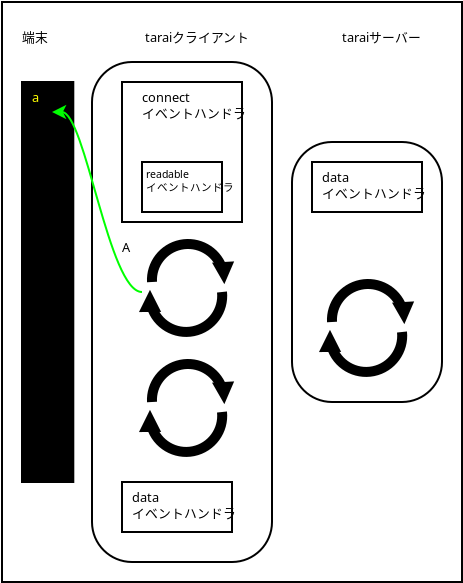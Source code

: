 <?xml version="1.0" encoding="UTF-8"?>
<dia:diagram xmlns:dia="http://www.lysator.liu.se/~alla/dia/">
  <dia:layer name="背景" visible="false">
    <dia:object type="Standard - Box" version="0" id="O0">
      <dia:attribute name="obj_pos">
        <dia:point val="4,1"/>
      </dia:attribute>
      <dia:attribute name="obj_bb">
        <dia:rectangle val="3.95,0.95;27.05,30.05"/>
      </dia:attribute>
      <dia:attribute name="elem_corner">
        <dia:point val="4,1"/>
      </dia:attribute>
      <dia:attribute name="elem_width">
        <dia:real val="23"/>
      </dia:attribute>
      <dia:attribute name="elem_height">
        <dia:real val="29"/>
      </dia:attribute>
      <dia:attribute name="border_width">
        <dia:real val="0.1"/>
      </dia:attribute>
      <dia:attribute name="show_background">
        <dia:boolean val="true"/>
      </dia:attribute>
    </dia:object>
    <dia:object type="Standard - Box" version="0" id="O1">
      <dia:attribute name="obj_pos">
        <dia:point val="5,5"/>
      </dia:attribute>
      <dia:attribute name="obj_bb">
        <dia:rectangle val="4.95,4.95;7.615,25.05"/>
      </dia:attribute>
      <dia:attribute name="elem_corner">
        <dia:point val="5,5"/>
      </dia:attribute>
      <dia:attribute name="elem_width">
        <dia:real val="2.565"/>
      </dia:attribute>
      <dia:attribute name="elem_height">
        <dia:real val="20"/>
      </dia:attribute>
      <dia:attribute name="border_width">
        <dia:real val="0.1"/>
      </dia:attribute>
      <dia:attribute name="inner_color">
        <dia:color val="#000000"/>
      </dia:attribute>
      <dia:attribute name="show_background">
        <dia:boolean val="true"/>
      </dia:attribute>
    </dia:object>
    <dia:object type="Standard - Box" version="0" id="O2">
      <dia:attribute name="obj_pos">
        <dia:point val="8.5,4"/>
      </dia:attribute>
      <dia:attribute name="obj_bb">
        <dia:rectangle val="8.45,3.95;17.55,29.05"/>
      </dia:attribute>
      <dia:attribute name="elem_corner">
        <dia:point val="8.5,4"/>
      </dia:attribute>
      <dia:attribute name="elem_width">
        <dia:real val="9"/>
      </dia:attribute>
      <dia:attribute name="elem_height">
        <dia:real val="25"/>
      </dia:attribute>
      <dia:attribute name="border_width">
        <dia:real val="0.1"/>
      </dia:attribute>
      <dia:attribute name="show_background">
        <dia:boolean val="true"/>
      </dia:attribute>
      <dia:attribute name="corner_radius">
        <dia:real val="2"/>
      </dia:attribute>
    </dia:object>
    <dia:object type="Standard - Box" version="0" id="O3">
      <dia:attribute name="obj_pos">
        <dia:point val="18.5,8"/>
      </dia:attribute>
      <dia:attribute name="obj_bb">
        <dia:rectangle val="18.45,7.95;26.05,21.05"/>
      </dia:attribute>
      <dia:attribute name="elem_corner">
        <dia:point val="18.5,8"/>
      </dia:attribute>
      <dia:attribute name="elem_width">
        <dia:real val="7.5"/>
      </dia:attribute>
      <dia:attribute name="elem_height">
        <dia:real val="13"/>
      </dia:attribute>
      <dia:attribute name="border_width">
        <dia:real val="0.1"/>
      </dia:attribute>
      <dia:attribute name="show_background">
        <dia:boolean val="true"/>
      </dia:attribute>
      <dia:attribute name="corner_radius">
        <dia:real val="2"/>
      </dia:attribute>
    </dia:object>
    <dia:object type="Standard - Box" version="0" id="O4">
      <dia:attribute name="obj_pos">
        <dia:point val="10,5"/>
      </dia:attribute>
      <dia:attribute name="obj_bb">
        <dia:rectangle val="9.95,4.95;16.05,12.05"/>
      </dia:attribute>
      <dia:attribute name="elem_corner">
        <dia:point val="10,5"/>
      </dia:attribute>
      <dia:attribute name="elem_width">
        <dia:real val="6"/>
      </dia:attribute>
      <dia:attribute name="elem_height">
        <dia:real val="7"/>
      </dia:attribute>
      <dia:attribute name="show_background">
        <dia:boolean val="true"/>
      </dia:attribute>
    </dia:object>
    <dia:group>
      <dia:object type="Standard - Box" version="0" id="O5">
        <dia:attribute name="obj_pos">
          <dia:point val="19.5,9"/>
        </dia:attribute>
        <dia:attribute name="obj_bb">
          <dia:rectangle val="19.45,8.95;25.05,11.55"/>
        </dia:attribute>
        <dia:attribute name="elem_corner">
          <dia:point val="19.5,9"/>
        </dia:attribute>
        <dia:attribute name="elem_width">
          <dia:real val="5.5"/>
        </dia:attribute>
        <dia:attribute name="elem_height">
          <dia:real val="2.5"/>
        </dia:attribute>
        <dia:attribute name="show_background">
          <dia:boolean val="true"/>
        </dia:attribute>
      </dia:object>
      <dia:object type="Standard - Text" version="1" id="O6">
        <dia:attribute name="obj_pos">
          <dia:point val="20,10"/>
        </dia:attribute>
        <dia:attribute name="obj_bb">
          <dia:rectangle val="20,9.435;24.302,10.877"/>
        </dia:attribute>
        <dia:attribute name="text">
          <dia:composite type="text">
            <dia:attribute name="string">
              <dia:string>#data
イベントハンドラ#</dia:string>
            </dia:attribute>
            <dia:attribute name="font">
              <dia:font family="sans" style="0" name="Helvetica"/>
            </dia:attribute>
            <dia:attribute name="height">
              <dia:real val="0.8"/>
            </dia:attribute>
            <dia:attribute name="pos">
              <dia:point val="20,10"/>
            </dia:attribute>
            <dia:attribute name="color">
              <dia:color val="#000000"/>
            </dia:attribute>
            <dia:attribute name="alignment">
              <dia:enum val="0"/>
            </dia:attribute>
          </dia:composite>
        </dia:attribute>
        <dia:attribute name="valign">
          <dia:enum val="3"/>
        </dia:attribute>
      </dia:object>
    </dia:group>
    <dia:group>
      <dia:object type="Standard - Arc" version="0" id="O7">
        <dia:attribute name="obj_pos">
          <dia:point val="11.5,15"/>
        </dia:attribute>
        <dia:attribute name="obj_bb">
          <dia:rectangle val="11.236,12.85;15.608,15.264"/>
        </dia:attribute>
        <dia:attribute name="conn_endpoints">
          <dia:point val="11.5,15"/>
          <dia:point val="15.1,14.8"/>
        </dia:attribute>
        <dia:attribute name="curve_distance">
          <dia:real val="-1.8"/>
        </dia:attribute>
        <dia:attribute name="line_width">
          <dia:real val="0.5"/>
        </dia:attribute>
        <dia:attribute name="end_arrow">
          <dia:enum val="3"/>
        </dia:attribute>
        <dia:attribute name="end_arrow_length">
          <dia:real val="0.3"/>
        </dia:attribute>
        <dia:attribute name="end_arrow_width">
          <dia:real val="0.3"/>
        </dia:attribute>
      </dia:object>
      <dia:object type="Standard - Arc" version="0" id="O8">
        <dia:attribute name="obj_pos">
          <dia:point val="15,15.5"/>
        </dia:attribute>
        <dia:attribute name="obj_bb">
          <dia:rectangle val="10.849,15.236;15.264,17.747"/>
        </dia:attribute>
        <dia:attribute name="conn_endpoints">
          <dia:point val="15,15.5"/>
          <dia:point val="11.4,15.7"/>
        </dia:attribute>
        <dia:attribute name="curve_distance">
          <dia:real val="-1.897"/>
        </dia:attribute>
        <dia:attribute name="line_width">
          <dia:real val="0.5"/>
        </dia:attribute>
        <dia:attribute name="end_arrow">
          <dia:enum val="3"/>
        </dia:attribute>
        <dia:attribute name="end_arrow_length">
          <dia:real val="0.3"/>
        </dia:attribute>
        <dia:attribute name="end_arrow_width">
          <dia:real val="0.3"/>
        </dia:attribute>
      </dia:object>
    </dia:group>
    <dia:group>
      <dia:object type="Standard - Arc" version="0" id="O9">
        <dia:attribute name="obj_pos">
          <dia:point val="11.5,21"/>
        </dia:attribute>
        <dia:attribute name="obj_bb">
          <dia:rectangle val="11.236,18.85;15.608,21.264"/>
        </dia:attribute>
        <dia:attribute name="conn_endpoints">
          <dia:point val="11.5,21"/>
          <dia:point val="15.1,20.8"/>
        </dia:attribute>
        <dia:attribute name="curve_distance">
          <dia:real val="-1.8"/>
        </dia:attribute>
        <dia:attribute name="line_width">
          <dia:real val="0.5"/>
        </dia:attribute>
        <dia:attribute name="end_arrow">
          <dia:enum val="3"/>
        </dia:attribute>
        <dia:attribute name="end_arrow_length">
          <dia:real val="0.3"/>
        </dia:attribute>
        <dia:attribute name="end_arrow_width">
          <dia:real val="0.3"/>
        </dia:attribute>
      </dia:object>
      <dia:object type="Standard - Arc" version="0" id="O10">
        <dia:attribute name="obj_pos">
          <dia:point val="15,21.5"/>
        </dia:attribute>
        <dia:attribute name="obj_bb">
          <dia:rectangle val="10.849,21.236;15.264,23.747"/>
        </dia:attribute>
        <dia:attribute name="conn_endpoints">
          <dia:point val="15,21.5"/>
          <dia:point val="11.4,21.7"/>
        </dia:attribute>
        <dia:attribute name="curve_distance">
          <dia:real val="-1.897"/>
        </dia:attribute>
        <dia:attribute name="line_width">
          <dia:real val="0.5"/>
        </dia:attribute>
        <dia:attribute name="end_arrow">
          <dia:enum val="3"/>
        </dia:attribute>
        <dia:attribute name="end_arrow_length">
          <dia:real val="0.3"/>
        </dia:attribute>
        <dia:attribute name="end_arrow_width">
          <dia:real val="0.3"/>
        </dia:attribute>
      </dia:object>
    </dia:group>
    <dia:group>
      <dia:object type="Standard - Arc" version="0" id="O11">
        <dia:attribute name="obj_pos">
          <dia:point val="20.5,17"/>
        </dia:attribute>
        <dia:attribute name="obj_bb">
          <dia:rectangle val="20.236,14.85;24.608,17.264"/>
        </dia:attribute>
        <dia:attribute name="conn_endpoints">
          <dia:point val="20.5,17"/>
          <dia:point val="24.1,16.8"/>
        </dia:attribute>
        <dia:attribute name="curve_distance">
          <dia:real val="-1.8"/>
        </dia:attribute>
        <dia:attribute name="line_width">
          <dia:real val="0.5"/>
        </dia:attribute>
        <dia:attribute name="end_arrow">
          <dia:enum val="3"/>
        </dia:attribute>
        <dia:attribute name="end_arrow_length">
          <dia:real val="0.3"/>
        </dia:attribute>
        <dia:attribute name="end_arrow_width">
          <dia:real val="0.3"/>
        </dia:attribute>
      </dia:object>
      <dia:object type="Standard - Arc" version="0" id="O12">
        <dia:attribute name="obj_pos">
          <dia:point val="24,17.5"/>
        </dia:attribute>
        <dia:attribute name="obj_bb">
          <dia:rectangle val="19.849,17.236;24.264,19.747"/>
        </dia:attribute>
        <dia:attribute name="conn_endpoints">
          <dia:point val="24,17.5"/>
          <dia:point val="20.4,17.7"/>
        </dia:attribute>
        <dia:attribute name="curve_distance">
          <dia:real val="-1.897"/>
        </dia:attribute>
        <dia:attribute name="line_width">
          <dia:real val="0.5"/>
        </dia:attribute>
        <dia:attribute name="end_arrow">
          <dia:enum val="3"/>
        </dia:attribute>
        <dia:attribute name="end_arrow_length">
          <dia:real val="0.3"/>
        </dia:attribute>
        <dia:attribute name="end_arrow_width">
          <dia:real val="0.3"/>
        </dia:attribute>
      </dia:object>
    </dia:group>
    <dia:group>
      <dia:object type="Standard - Box" version="0" id="O13">
        <dia:attribute name="obj_pos">
          <dia:point val="10,25"/>
        </dia:attribute>
        <dia:attribute name="obj_bb">
          <dia:rectangle val="9.95,24.95;15.55,27.55"/>
        </dia:attribute>
        <dia:attribute name="elem_corner">
          <dia:point val="10,25"/>
        </dia:attribute>
        <dia:attribute name="elem_width">
          <dia:real val="5.5"/>
        </dia:attribute>
        <dia:attribute name="elem_height">
          <dia:real val="2.5"/>
        </dia:attribute>
        <dia:attribute name="show_background">
          <dia:boolean val="true"/>
        </dia:attribute>
      </dia:object>
      <dia:object type="Standard - Text" version="1" id="O14">
        <dia:attribute name="obj_pos">
          <dia:point val="10.5,26"/>
        </dia:attribute>
        <dia:attribute name="obj_bb">
          <dia:rectangle val="10.5,25.435;14.803,26.878"/>
        </dia:attribute>
        <dia:attribute name="text">
          <dia:composite type="text">
            <dia:attribute name="string">
              <dia:string>#data
イベントハンドラ#</dia:string>
            </dia:attribute>
            <dia:attribute name="font">
              <dia:font family="sans" style="0" name="Helvetica"/>
            </dia:attribute>
            <dia:attribute name="height">
              <dia:real val="0.8"/>
            </dia:attribute>
            <dia:attribute name="pos">
              <dia:point val="10.5,26"/>
            </dia:attribute>
            <dia:attribute name="color">
              <dia:color val="#000000"/>
            </dia:attribute>
            <dia:attribute name="alignment">
              <dia:enum val="0"/>
            </dia:attribute>
          </dia:composite>
        </dia:attribute>
        <dia:attribute name="valign">
          <dia:enum val="3"/>
        </dia:attribute>
      </dia:object>
    </dia:group>
    <dia:object type="Standard - Text" version="1" id="O15">
      <dia:attribute name="obj_pos">
        <dia:point val="11,3"/>
      </dia:attribute>
      <dia:attribute name="obj_bb">
        <dia:rectangle val="11,2.435;15.617,3.078"/>
      </dia:attribute>
      <dia:attribute name="text">
        <dia:composite type="text">
          <dia:attribute name="string">
            <dia:string># taraiクライアント#</dia:string>
          </dia:attribute>
          <dia:attribute name="font">
            <dia:font family="sans" style="0" name="Helvetica"/>
          </dia:attribute>
          <dia:attribute name="height">
            <dia:real val="0.8"/>
          </dia:attribute>
          <dia:attribute name="pos">
            <dia:point val="11,3"/>
          </dia:attribute>
          <dia:attribute name="color">
            <dia:color val="#000000"/>
          </dia:attribute>
          <dia:attribute name="alignment">
            <dia:enum val="0"/>
          </dia:attribute>
        </dia:composite>
      </dia:attribute>
      <dia:attribute name="valign">
        <dia:enum val="3"/>
      </dia:attribute>
    </dia:object>
    <dia:object type="Standard - Text" version="1" id="O16">
      <dia:attribute name="obj_pos">
        <dia:point val="21,3"/>
      </dia:attribute>
      <dia:attribute name="obj_bb">
        <dia:rectangle val="21,2.435;24.785,3.078"/>
      </dia:attribute>
      <dia:attribute name="text">
        <dia:composite type="text">
          <dia:attribute name="string">
            <dia:string>#taraiサーバー#</dia:string>
          </dia:attribute>
          <dia:attribute name="font">
            <dia:font family="sans" style="0" name="Helvetica"/>
          </dia:attribute>
          <dia:attribute name="height">
            <dia:real val="0.8"/>
          </dia:attribute>
          <dia:attribute name="pos">
            <dia:point val="21,3"/>
          </dia:attribute>
          <dia:attribute name="color">
            <dia:color val="#000000"/>
          </dia:attribute>
          <dia:attribute name="alignment">
            <dia:enum val="0"/>
          </dia:attribute>
        </dia:composite>
      </dia:attribute>
      <dia:attribute name="valign">
        <dia:enum val="3"/>
      </dia:attribute>
    </dia:object>
    <dia:object type="Standard - Text" version="1" id="O17">
      <dia:attribute name="obj_pos">
        <dia:point val="11,6"/>
      </dia:attribute>
      <dia:attribute name="obj_bb">
        <dia:rectangle val="11,5.435;15.303,6.878"/>
      </dia:attribute>
      <dia:attribute name="text">
        <dia:composite type="text">
          <dia:attribute name="string">
            <dia:string>#connect
イベントハンドラ#</dia:string>
          </dia:attribute>
          <dia:attribute name="font">
            <dia:font family="sans" style="0" name="Helvetica"/>
          </dia:attribute>
          <dia:attribute name="height">
            <dia:real val="0.8"/>
          </dia:attribute>
          <dia:attribute name="pos">
            <dia:point val="11,6"/>
          </dia:attribute>
          <dia:attribute name="color">
            <dia:color val="#000000"/>
          </dia:attribute>
          <dia:attribute name="alignment">
            <dia:enum val="0"/>
          </dia:attribute>
        </dia:composite>
      </dia:attribute>
      <dia:attribute name="valign">
        <dia:enum val="3"/>
      </dia:attribute>
    </dia:object>
    <dia:object type="Standard - Text" version="1" id="O18">
      <dia:attribute name="obj_pos">
        <dia:point val="5,3"/>
      </dia:attribute>
      <dia:attribute name="obj_bb">
        <dia:rectangle val="5,2.435;6.28,3.078"/>
      </dia:attribute>
      <dia:attribute name="text">
        <dia:composite type="text">
          <dia:attribute name="string">
            <dia:string>#端末#</dia:string>
          </dia:attribute>
          <dia:attribute name="font">
            <dia:font family="sans" style="0" name="Helvetica"/>
          </dia:attribute>
          <dia:attribute name="height">
            <dia:real val="0.8"/>
          </dia:attribute>
          <dia:attribute name="pos">
            <dia:point val="5,3"/>
          </dia:attribute>
          <dia:attribute name="color">
            <dia:color val="#000000"/>
          </dia:attribute>
          <dia:attribute name="alignment">
            <dia:enum val="0"/>
          </dia:attribute>
        </dia:composite>
      </dia:attribute>
      <dia:attribute name="valign">
        <dia:enum val="3"/>
      </dia:attribute>
    </dia:object>
  </dia:layer>
  <dia:layer name="00" visible="false">
    <dia:object type="Standard - Box" version="0" id="O19">
      <dia:attribute name="obj_pos">
        <dia:point val="4,1"/>
      </dia:attribute>
      <dia:attribute name="obj_bb">
        <dia:rectangle val="3.95,0.95;27.05,30.05"/>
      </dia:attribute>
      <dia:attribute name="elem_corner">
        <dia:point val="4,1"/>
      </dia:attribute>
      <dia:attribute name="elem_width">
        <dia:real val="23"/>
      </dia:attribute>
      <dia:attribute name="elem_height">
        <dia:real val="29"/>
      </dia:attribute>
      <dia:attribute name="border_width">
        <dia:real val="0.1"/>
      </dia:attribute>
      <dia:attribute name="show_background">
        <dia:boolean val="true"/>
      </dia:attribute>
    </dia:object>
    <dia:object type="Standard - Box" version="0" id="O20">
      <dia:attribute name="obj_pos">
        <dia:point val="5,5"/>
      </dia:attribute>
      <dia:attribute name="obj_bb">
        <dia:rectangle val="4.95,4.95;7.615,25.05"/>
      </dia:attribute>
      <dia:attribute name="elem_corner">
        <dia:point val="5,5"/>
      </dia:attribute>
      <dia:attribute name="elem_width">
        <dia:real val="2.565"/>
      </dia:attribute>
      <dia:attribute name="elem_height">
        <dia:real val="20"/>
      </dia:attribute>
      <dia:attribute name="border_width">
        <dia:real val="0.1"/>
      </dia:attribute>
      <dia:attribute name="inner_color">
        <dia:color val="#000000"/>
      </dia:attribute>
      <dia:attribute name="show_background">
        <dia:boolean val="true"/>
      </dia:attribute>
    </dia:object>
    <dia:object type="Standard - Box" version="0" id="O21">
      <dia:attribute name="obj_pos">
        <dia:point val="8.5,4"/>
      </dia:attribute>
      <dia:attribute name="obj_bb">
        <dia:rectangle val="8.45,3.95;17.55,29.05"/>
      </dia:attribute>
      <dia:attribute name="elem_corner">
        <dia:point val="8.5,4"/>
      </dia:attribute>
      <dia:attribute name="elem_width">
        <dia:real val="9"/>
      </dia:attribute>
      <dia:attribute name="elem_height">
        <dia:real val="25"/>
      </dia:attribute>
      <dia:attribute name="border_width">
        <dia:real val="0.1"/>
      </dia:attribute>
      <dia:attribute name="show_background">
        <dia:boolean val="true"/>
      </dia:attribute>
      <dia:attribute name="corner_radius">
        <dia:real val="2"/>
      </dia:attribute>
    </dia:object>
    <dia:object type="Standard - Box" version="0" id="O22">
      <dia:attribute name="obj_pos">
        <dia:point val="18.5,8"/>
      </dia:attribute>
      <dia:attribute name="obj_bb">
        <dia:rectangle val="18.45,7.95;26.05,21.05"/>
      </dia:attribute>
      <dia:attribute name="elem_corner">
        <dia:point val="18.5,8"/>
      </dia:attribute>
      <dia:attribute name="elem_width">
        <dia:real val="7.5"/>
      </dia:attribute>
      <dia:attribute name="elem_height">
        <dia:real val="13"/>
      </dia:attribute>
      <dia:attribute name="border_width">
        <dia:real val="0.1"/>
      </dia:attribute>
      <dia:attribute name="show_background">
        <dia:boolean val="true"/>
      </dia:attribute>
      <dia:attribute name="corner_radius">
        <dia:real val="2"/>
      </dia:attribute>
    </dia:object>
    <dia:object type="Standard - Box" version="0" id="O23">
      <dia:attribute name="obj_pos">
        <dia:point val="10,5"/>
      </dia:attribute>
      <dia:attribute name="obj_bb">
        <dia:rectangle val="9.95,4.95;16.05,12.05"/>
      </dia:attribute>
      <dia:attribute name="elem_corner">
        <dia:point val="10,5"/>
      </dia:attribute>
      <dia:attribute name="elem_width">
        <dia:real val="6"/>
      </dia:attribute>
      <dia:attribute name="elem_height">
        <dia:real val="7"/>
      </dia:attribute>
      <dia:attribute name="show_background">
        <dia:boolean val="true"/>
      </dia:attribute>
    </dia:object>
    <dia:group>
      <dia:object type="Standard - Box" version="0" id="O24">
        <dia:attribute name="obj_pos">
          <dia:point val="19.5,9"/>
        </dia:attribute>
        <dia:attribute name="obj_bb">
          <dia:rectangle val="19.45,8.95;25.05,11.55"/>
        </dia:attribute>
        <dia:attribute name="elem_corner">
          <dia:point val="19.5,9"/>
        </dia:attribute>
        <dia:attribute name="elem_width">
          <dia:real val="5.5"/>
        </dia:attribute>
        <dia:attribute name="elem_height">
          <dia:real val="2.5"/>
        </dia:attribute>
        <dia:attribute name="show_background">
          <dia:boolean val="true"/>
        </dia:attribute>
      </dia:object>
      <dia:object type="Standard - Text" version="1" id="O25">
        <dia:attribute name="obj_pos">
          <dia:point val="20,10"/>
        </dia:attribute>
        <dia:attribute name="obj_bb">
          <dia:rectangle val="20,9.435;24.302,10.877"/>
        </dia:attribute>
        <dia:attribute name="text">
          <dia:composite type="text">
            <dia:attribute name="string">
              <dia:string>#data
イベントハンドラ#</dia:string>
            </dia:attribute>
            <dia:attribute name="font">
              <dia:font family="sans" style="0" name="Helvetica"/>
            </dia:attribute>
            <dia:attribute name="height">
              <dia:real val="0.8"/>
            </dia:attribute>
            <dia:attribute name="pos">
              <dia:point val="20,10"/>
            </dia:attribute>
            <dia:attribute name="color">
              <dia:color val="#000000"/>
            </dia:attribute>
            <dia:attribute name="alignment">
              <dia:enum val="0"/>
            </dia:attribute>
          </dia:composite>
        </dia:attribute>
        <dia:attribute name="valign">
          <dia:enum val="3"/>
        </dia:attribute>
      </dia:object>
    </dia:group>
    <dia:group>
      <dia:object type="Standard - Arc" version="0" id="O26">
        <dia:attribute name="obj_pos">
          <dia:point val="11.5,15"/>
        </dia:attribute>
        <dia:attribute name="obj_bb">
          <dia:rectangle val="11.236,12.85;15.608,15.264"/>
        </dia:attribute>
        <dia:attribute name="conn_endpoints">
          <dia:point val="11.5,15"/>
          <dia:point val="15.1,14.8"/>
        </dia:attribute>
        <dia:attribute name="curve_distance">
          <dia:real val="-1.8"/>
        </dia:attribute>
        <dia:attribute name="line_width">
          <dia:real val="0.5"/>
        </dia:attribute>
        <dia:attribute name="end_arrow">
          <dia:enum val="3"/>
        </dia:attribute>
        <dia:attribute name="end_arrow_length">
          <dia:real val="0.3"/>
        </dia:attribute>
        <dia:attribute name="end_arrow_width">
          <dia:real val="0.3"/>
        </dia:attribute>
      </dia:object>
      <dia:object type="Standard - Arc" version="0" id="O27">
        <dia:attribute name="obj_pos">
          <dia:point val="15,15.5"/>
        </dia:attribute>
        <dia:attribute name="obj_bb">
          <dia:rectangle val="10.849,15.236;15.264,17.747"/>
        </dia:attribute>
        <dia:attribute name="conn_endpoints">
          <dia:point val="15,15.5"/>
          <dia:point val="11.4,15.7"/>
        </dia:attribute>
        <dia:attribute name="curve_distance">
          <dia:real val="-1.897"/>
        </dia:attribute>
        <dia:attribute name="line_width">
          <dia:real val="0.5"/>
        </dia:attribute>
        <dia:attribute name="end_arrow">
          <dia:enum val="3"/>
        </dia:attribute>
        <dia:attribute name="end_arrow_length">
          <dia:real val="0.3"/>
        </dia:attribute>
        <dia:attribute name="end_arrow_width">
          <dia:real val="0.3"/>
        </dia:attribute>
      </dia:object>
    </dia:group>
    <dia:group>
      <dia:object type="Standard - Arc" version="0" id="O28">
        <dia:attribute name="obj_pos">
          <dia:point val="11.5,21"/>
        </dia:attribute>
        <dia:attribute name="obj_bb">
          <dia:rectangle val="11.236,18.85;15.608,21.264"/>
        </dia:attribute>
        <dia:attribute name="conn_endpoints">
          <dia:point val="11.5,21"/>
          <dia:point val="15.1,20.8"/>
        </dia:attribute>
        <dia:attribute name="curve_distance">
          <dia:real val="-1.8"/>
        </dia:attribute>
        <dia:attribute name="line_width">
          <dia:real val="0.5"/>
        </dia:attribute>
        <dia:attribute name="end_arrow">
          <dia:enum val="3"/>
        </dia:attribute>
        <dia:attribute name="end_arrow_length">
          <dia:real val="0.3"/>
        </dia:attribute>
        <dia:attribute name="end_arrow_width">
          <dia:real val="0.3"/>
        </dia:attribute>
      </dia:object>
      <dia:object type="Standard - Arc" version="0" id="O29">
        <dia:attribute name="obj_pos">
          <dia:point val="15,21.5"/>
        </dia:attribute>
        <dia:attribute name="obj_bb">
          <dia:rectangle val="10.849,21.236;15.264,23.747"/>
        </dia:attribute>
        <dia:attribute name="conn_endpoints">
          <dia:point val="15,21.5"/>
          <dia:point val="11.4,21.7"/>
        </dia:attribute>
        <dia:attribute name="curve_distance">
          <dia:real val="-1.897"/>
        </dia:attribute>
        <dia:attribute name="line_width">
          <dia:real val="0.5"/>
        </dia:attribute>
        <dia:attribute name="end_arrow">
          <dia:enum val="3"/>
        </dia:attribute>
        <dia:attribute name="end_arrow_length">
          <dia:real val="0.3"/>
        </dia:attribute>
        <dia:attribute name="end_arrow_width">
          <dia:real val="0.3"/>
        </dia:attribute>
      </dia:object>
    </dia:group>
    <dia:group>
      <dia:object type="Standard - Arc" version="0" id="O30">
        <dia:attribute name="obj_pos">
          <dia:point val="20.5,17"/>
        </dia:attribute>
        <dia:attribute name="obj_bb">
          <dia:rectangle val="20.236,14.85;24.608,17.264"/>
        </dia:attribute>
        <dia:attribute name="conn_endpoints">
          <dia:point val="20.5,17"/>
          <dia:point val="24.1,16.8"/>
        </dia:attribute>
        <dia:attribute name="curve_distance">
          <dia:real val="-1.8"/>
        </dia:attribute>
        <dia:attribute name="line_width">
          <dia:real val="0.5"/>
        </dia:attribute>
        <dia:attribute name="end_arrow">
          <dia:enum val="3"/>
        </dia:attribute>
        <dia:attribute name="end_arrow_length">
          <dia:real val="0.3"/>
        </dia:attribute>
        <dia:attribute name="end_arrow_width">
          <dia:real val="0.3"/>
        </dia:attribute>
      </dia:object>
      <dia:object type="Standard - Arc" version="0" id="O31">
        <dia:attribute name="obj_pos">
          <dia:point val="24,17.5"/>
        </dia:attribute>
        <dia:attribute name="obj_bb">
          <dia:rectangle val="19.849,17.236;24.264,19.747"/>
        </dia:attribute>
        <dia:attribute name="conn_endpoints">
          <dia:point val="24,17.5"/>
          <dia:point val="20.4,17.7"/>
        </dia:attribute>
        <dia:attribute name="curve_distance">
          <dia:real val="-1.897"/>
        </dia:attribute>
        <dia:attribute name="line_width">
          <dia:real val="0.5"/>
        </dia:attribute>
        <dia:attribute name="end_arrow">
          <dia:enum val="3"/>
        </dia:attribute>
        <dia:attribute name="end_arrow_length">
          <dia:real val="0.3"/>
        </dia:attribute>
        <dia:attribute name="end_arrow_width">
          <dia:real val="0.3"/>
        </dia:attribute>
      </dia:object>
    </dia:group>
    <dia:group>
      <dia:object type="Standard - Box" version="0" id="O32">
        <dia:attribute name="obj_pos">
          <dia:point val="10,25"/>
        </dia:attribute>
        <dia:attribute name="obj_bb">
          <dia:rectangle val="9.95,24.95;15.55,27.55"/>
        </dia:attribute>
        <dia:attribute name="elem_corner">
          <dia:point val="10,25"/>
        </dia:attribute>
        <dia:attribute name="elem_width">
          <dia:real val="5.5"/>
        </dia:attribute>
        <dia:attribute name="elem_height">
          <dia:real val="2.5"/>
        </dia:attribute>
        <dia:attribute name="show_background">
          <dia:boolean val="true"/>
        </dia:attribute>
      </dia:object>
      <dia:object type="Standard - Text" version="1" id="O33">
        <dia:attribute name="obj_pos">
          <dia:point val="10.5,26"/>
        </dia:attribute>
        <dia:attribute name="obj_bb">
          <dia:rectangle val="10.5,25.435;14.803,26.878"/>
        </dia:attribute>
        <dia:attribute name="text">
          <dia:composite type="text">
            <dia:attribute name="string">
              <dia:string>#data
イベントハンドラ#</dia:string>
            </dia:attribute>
            <dia:attribute name="font">
              <dia:font family="sans" style="0" name="Helvetica"/>
            </dia:attribute>
            <dia:attribute name="height">
              <dia:real val="0.8"/>
            </dia:attribute>
            <dia:attribute name="pos">
              <dia:point val="10.5,26"/>
            </dia:attribute>
            <dia:attribute name="color">
              <dia:color val="#000000"/>
            </dia:attribute>
            <dia:attribute name="alignment">
              <dia:enum val="0"/>
            </dia:attribute>
          </dia:composite>
        </dia:attribute>
        <dia:attribute name="valign">
          <dia:enum val="3"/>
        </dia:attribute>
      </dia:object>
    </dia:group>
    <dia:object type="Standard - Text" version="1" id="O34">
      <dia:attribute name="obj_pos">
        <dia:point val="11,3"/>
      </dia:attribute>
      <dia:attribute name="obj_bb">
        <dia:rectangle val="11,2.435;15.617,3.078"/>
      </dia:attribute>
      <dia:attribute name="text">
        <dia:composite type="text">
          <dia:attribute name="string">
            <dia:string># taraiクライアント#</dia:string>
          </dia:attribute>
          <dia:attribute name="font">
            <dia:font family="sans" style="0" name="Helvetica"/>
          </dia:attribute>
          <dia:attribute name="height">
            <dia:real val="0.8"/>
          </dia:attribute>
          <dia:attribute name="pos">
            <dia:point val="11,3"/>
          </dia:attribute>
          <dia:attribute name="color">
            <dia:color val="#000000"/>
          </dia:attribute>
          <dia:attribute name="alignment">
            <dia:enum val="0"/>
          </dia:attribute>
        </dia:composite>
      </dia:attribute>
      <dia:attribute name="valign">
        <dia:enum val="3"/>
      </dia:attribute>
    </dia:object>
    <dia:object type="Standard - Text" version="1" id="O35">
      <dia:attribute name="obj_pos">
        <dia:point val="21,3"/>
      </dia:attribute>
      <dia:attribute name="obj_bb">
        <dia:rectangle val="21,2.435;24.785,3.078"/>
      </dia:attribute>
      <dia:attribute name="text">
        <dia:composite type="text">
          <dia:attribute name="string">
            <dia:string>#taraiサーバー#</dia:string>
          </dia:attribute>
          <dia:attribute name="font">
            <dia:font family="sans" style="0" name="Helvetica"/>
          </dia:attribute>
          <dia:attribute name="height">
            <dia:real val="0.8"/>
          </dia:attribute>
          <dia:attribute name="pos">
            <dia:point val="21,3"/>
          </dia:attribute>
          <dia:attribute name="color">
            <dia:color val="#000000"/>
          </dia:attribute>
          <dia:attribute name="alignment">
            <dia:enum val="0"/>
          </dia:attribute>
        </dia:composite>
      </dia:attribute>
      <dia:attribute name="valign">
        <dia:enum val="3"/>
      </dia:attribute>
    </dia:object>
    <dia:object type="Standard - Text" version="1" id="O36">
      <dia:attribute name="obj_pos">
        <dia:point val="11,6"/>
      </dia:attribute>
      <dia:attribute name="obj_bb">
        <dia:rectangle val="11,5.435;15.303,6.878"/>
      </dia:attribute>
      <dia:attribute name="text">
        <dia:composite type="text">
          <dia:attribute name="string">
            <dia:string>#connect
イベントハンドラ#</dia:string>
          </dia:attribute>
          <dia:attribute name="font">
            <dia:font family="sans" style="0" name="Helvetica"/>
          </dia:attribute>
          <dia:attribute name="height">
            <dia:real val="0.8"/>
          </dia:attribute>
          <dia:attribute name="pos">
            <dia:point val="11,6"/>
          </dia:attribute>
          <dia:attribute name="color">
            <dia:color val="#000000"/>
          </dia:attribute>
          <dia:attribute name="alignment">
            <dia:enum val="0"/>
          </dia:attribute>
        </dia:composite>
      </dia:attribute>
      <dia:attribute name="valign">
        <dia:enum val="3"/>
      </dia:attribute>
    </dia:object>
    <dia:object type="Standard - Text" version="1" id="O37">
      <dia:attribute name="obj_pos">
        <dia:point val="5,3"/>
      </dia:attribute>
      <dia:attribute name="obj_bb">
        <dia:rectangle val="5,2.435;6.28,3.078"/>
      </dia:attribute>
      <dia:attribute name="text">
        <dia:composite type="text">
          <dia:attribute name="string">
            <dia:string>#端末#</dia:string>
          </dia:attribute>
          <dia:attribute name="font">
            <dia:font family="sans" style="0" name="Helvetica"/>
          </dia:attribute>
          <dia:attribute name="height">
            <dia:real val="0.8"/>
          </dia:attribute>
          <dia:attribute name="pos">
            <dia:point val="5,3"/>
          </dia:attribute>
          <dia:attribute name="color">
            <dia:color val="#000000"/>
          </dia:attribute>
          <dia:attribute name="alignment">
            <dia:enum val="0"/>
          </dia:attribute>
        </dia:composite>
      </dia:attribute>
      <dia:attribute name="valign">
        <dia:enum val="3"/>
      </dia:attribute>
    </dia:object>
    <dia:object type="Standard - Box" version="0" id="O38">
      <dia:attribute name="obj_pos">
        <dia:point val="11,9"/>
      </dia:attribute>
      <dia:attribute name="obj_bb">
        <dia:rectangle val="10.95,8.95;15.05,11.55"/>
      </dia:attribute>
      <dia:attribute name="elem_corner">
        <dia:point val="11,9"/>
      </dia:attribute>
      <dia:attribute name="elem_width">
        <dia:real val="4"/>
      </dia:attribute>
      <dia:attribute name="elem_height">
        <dia:real val="2.5"/>
      </dia:attribute>
      <dia:attribute name="show_background">
        <dia:boolean val="true"/>
      </dia:attribute>
    </dia:object>
    <dia:object type="Standard - Text" version="1" id="O39">
      <dia:attribute name="obj_pos">
        <dia:point val="11.2,9.8"/>
      </dia:attribute>
      <dia:attribute name="obj_bb">
        <dia:rectangle val="11.2,9.335;14.74,10.524"/>
      </dia:attribute>
      <dia:attribute name="text">
        <dia:composite type="text">
          <dia:attribute name="string">
            <dia:string>#readable
イベントハンドラ#</dia:string>
          </dia:attribute>
          <dia:attribute name="font">
            <dia:font family="sans" style="0" name="Helvetica"/>
          </dia:attribute>
          <dia:attribute name="height">
            <dia:real val="0.659"/>
          </dia:attribute>
          <dia:attribute name="pos">
            <dia:point val="11.2,9.8"/>
          </dia:attribute>
          <dia:attribute name="color">
            <dia:color val="#000000"/>
          </dia:attribute>
          <dia:attribute name="alignment">
            <dia:enum val="0"/>
          </dia:attribute>
        </dia:composite>
      </dia:attribute>
      <dia:attribute name="valign">
        <dia:enum val="3"/>
      </dia:attribute>
    </dia:object>
  </dia:layer>
  <dia:layer name="01" visible="false">
    <dia:object type="Standard - Box" version="0" id="O40">
      <dia:attribute name="obj_pos">
        <dia:point val="4,1"/>
      </dia:attribute>
      <dia:attribute name="obj_bb">
        <dia:rectangle val="3.95,0.95;27.05,30.05"/>
      </dia:attribute>
      <dia:attribute name="elem_corner">
        <dia:point val="4,1"/>
      </dia:attribute>
      <dia:attribute name="elem_width">
        <dia:real val="23"/>
      </dia:attribute>
      <dia:attribute name="elem_height">
        <dia:real val="29"/>
      </dia:attribute>
      <dia:attribute name="border_width">
        <dia:real val="0.1"/>
      </dia:attribute>
      <dia:attribute name="show_background">
        <dia:boolean val="true"/>
      </dia:attribute>
    </dia:object>
    <dia:object type="Standard - Box" version="0" id="O41">
      <dia:attribute name="obj_pos">
        <dia:point val="5,5"/>
      </dia:attribute>
      <dia:attribute name="obj_bb">
        <dia:rectangle val="4.95,4.95;7.615,25.05"/>
      </dia:attribute>
      <dia:attribute name="elem_corner">
        <dia:point val="5,5"/>
      </dia:attribute>
      <dia:attribute name="elem_width">
        <dia:real val="2.565"/>
      </dia:attribute>
      <dia:attribute name="elem_height">
        <dia:real val="20"/>
      </dia:attribute>
      <dia:attribute name="border_width">
        <dia:real val="0.1"/>
      </dia:attribute>
      <dia:attribute name="inner_color">
        <dia:color val="#000000"/>
      </dia:attribute>
      <dia:attribute name="show_background">
        <dia:boolean val="true"/>
      </dia:attribute>
    </dia:object>
    <dia:object type="Standard - Box" version="0" id="O42">
      <dia:attribute name="obj_pos">
        <dia:point val="8.5,4"/>
      </dia:attribute>
      <dia:attribute name="obj_bb">
        <dia:rectangle val="8.45,3.95;17.55,29.05"/>
      </dia:attribute>
      <dia:attribute name="elem_corner">
        <dia:point val="8.5,4"/>
      </dia:attribute>
      <dia:attribute name="elem_width">
        <dia:real val="9"/>
      </dia:attribute>
      <dia:attribute name="elem_height">
        <dia:real val="25"/>
      </dia:attribute>
      <dia:attribute name="border_width">
        <dia:real val="0.1"/>
      </dia:attribute>
      <dia:attribute name="show_background">
        <dia:boolean val="true"/>
      </dia:attribute>
      <dia:attribute name="corner_radius">
        <dia:real val="2"/>
      </dia:attribute>
    </dia:object>
    <dia:object type="Standard - Box" version="0" id="O43">
      <dia:attribute name="obj_pos">
        <dia:point val="18.5,8"/>
      </dia:attribute>
      <dia:attribute name="obj_bb">
        <dia:rectangle val="18.45,7.95;26.05,21.05"/>
      </dia:attribute>
      <dia:attribute name="elem_corner">
        <dia:point val="18.5,8"/>
      </dia:attribute>
      <dia:attribute name="elem_width">
        <dia:real val="7.5"/>
      </dia:attribute>
      <dia:attribute name="elem_height">
        <dia:real val="13"/>
      </dia:attribute>
      <dia:attribute name="border_width">
        <dia:real val="0.1"/>
      </dia:attribute>
      <dia:attribute name="show_background">
        <dia:boolean val="true"/>
      </dia:attribute>
      <dia:attribute name="corner_radius">
        <dia:real val="2"/>
      </dia:attribute>
    </dia:object>
    <dia:object type="Standard - Box" version="0" id="O44">
      <dia:attribute name="obj_pos">
        <dia:point val="10,5"/>
      </dia:attribute>
      <dia:attribute name="obj_bb">
        <dia:rectangle val="9.95,4.95;16.05,12.05"/>
      </dia:attribute>
      <dia:attribute name="elem_corner">
        <dia:point val="10,5"/>
      </dia:attribute>
      <dia:attribute name="elem_width">
        <dia:real val="6"/>
      </dia:attribute>
      <dia:attribute name="elem_height">
        <dia:real val="7"/>
      </dia:attribute>
      <dia:attribute name="show_background">
        <dia:boolean val="true"/>
      </dia:attribute>
    </dia:object>
    <dia:group>
      <dia:object type="Standard - Box" version="0" id="O45">
        <dia:attribute name="obj_pos">
          <dia:point val="19.5,9"/>
        </dia:attribute>
        <dia:attribute name="obj_bb">
          <dia:rectangle val="19.45,8.95;25.05,11.55"/>
        </dia:attribute>
        <dia:attribute name="elem_corner">
          <dia:point val="19.5,9"/>
        </dia:attribute>
        <dia:attribute name="elem_width">
          <dia:real val="5.5"/>
        </dia:attribute>
        <dia:attribute name="elem_height">
          <dia:real val="2.5"/>
        </dia:attribute>
        <dia:attribute name="show_background">
          <dia:boolean val="true"/>
        </dia:attribute>
      </dia:object>
      <dia:object type="Standard - Text" version="1" id="O46">
        <dia:attribute name="obj_pos">
          <dia:point val="20,10"/>
        </dia:attribute>
        <dia:attribute name="obj_bb">
          <dia:rectangle val="20,9.435;24.302,10.877"/>
        </dia:attribute>
        <dia:attribute name="text">
          <dia:composite type="text">
            <dia:attribute name="string">
              <dia:string>#data
イベントハンドラ#</dia:string>
            </dia:attribute>
            <dia:attribute name="font">
              <dia:font family="sans" style="0" name="Helvetica"/>
            </dia:attribute>
            <dia:attribute name="height">
              <dia:real val="0.8"/>
            </dia:attribute>
            <dia:attribute name="pos">
              <dia:point val="20,10"/>
            </dia:attribute>
            <dia:attribute name="color">
              <dia:color val="#000000"/>
            </dia:attribute>
            <dia:attribute name="alignment">
              <dia:enum val="0"/>
            </dia:attribute>
          </dia:composite>
        </dia:attribute>
        <dia:attribute name="valign">
          <dia:enum val="3"/>
        </dia:attribute>
      </dia:object>
    </dia:group>
    <dia:group>
      <dia:object type="Standard - Arc" version="0" id="O47">
        <dia:attribute name="obj_pos">
          <dia:point val="11.5,15"/>
        </dia:attribute>
        <dia:attribute name="obj_bb">
          <dia:rectangle val="11.236,12.85;15.608,15.264"/>
        </dia:attribute>
        <dia:attribute name="conn_endpoints">
          <dia:point val="11.5,15"/>
          <dia:point val="15.1,14.8"/>
        </dia:attribute>
        <dia:attribute name="curve_distance">
          <dia:real val="-1.8"/>
        </dia:attribute>
        <dia:attribute name="line_width">
          <dia:real val="0.5"/>
        </dia:attribute>
        <dia:attribute name="end_arrow">
          <dia:enum val="3"/>
        </dia:attribute>
        <dia:attribute name="end_arrow_length">
          <dia:real val="0.3"/>
        </dia:attribute>
        <dia:attribute name="end_arrow_width">
          <dia:real val="0.3"/>
        </dia:attribute>
      </dia:object>
      <dia:object type="Standard - Arc" version="0" id="O48">
        <dia:attribute name="obj_pos">
          <dia:point val="15,15.5"/>
        </dia:attribute>
        <dia:attribute name="obj_bb">
          <dia:rectangle val="10.849,15.236;15.264,17.747"/>
        </dia:attribute>
        <dia:attribute name="conn_endpoints">
          <dia:point val="15,15.5"/>
          <dia:point val="11.4,15.7"/>
        </dia:attribute>
        <dia:attribute name="curve_distance">
          <dia:real val="-1.897"/>
        </dia:attribute>
        <dia:attribute name="line_width">
          <dia:real val="0.5"/>
        </dia:attribute>
        <dia:attribute name="end_arrow">
          <dia:enum val="3"/>
        </dia:attribute>
        <dia:attribute name="end_arrow_length">
          <dia:real val="0.3"/>
        </dia:attribute>
        <dia:attribute name="end_arrow_width">
          <dia:real val="0.3"/>
        </dia:attribute>
      </dia:object>
    </dia:group>
    <dia:group>
      <dia:object type="Standard - Arc" version="0" id="O49">
        <dia:attribute name="obj_pos">
          <dia:point val="11.5,21"/>
        </dia:attribute>
        <dia:attribute name="obj_bb">
          <dia:rectangle val="11.236,18.85;15.608,21.264"/>
        </dia:attribute>
        <dia:attribute name="conn_endpoints">
          <dia:point val="11.5,21"/>
          <dia:point val="15.1,20.8"/>
        </dia:attribute>
        <dia:attribute name="curve_distance">
          <dia:real val="-1.8"/>
        </dia:attribute>
        <dia:attribute name="line_width">
          <dia:real val="0.5"/>
        </dia:attribute>
        <dia:attribute name="end_arrow">
          <dia:enum val="3"/>
        </dia:attribute>
        <dia:attribute name="end_arrow_length">
          <dia:real val="0.3"/>
        </dia:attribute>
        <dia:attribute name="end_arrow_width">
          <dia:real val="0.3"/>
        </dia:attribute>
      </dia:object>
      <dia:object type="Standard - Arc" version="0" id="O50">
        <dia:attribute name="obj_pos">
          <dia:point val="15,21.5"/>
        </dia:attribute>
        <dia:attribute name="obj_bb">
          <dia:rectangle val="10.849,21.236;15.264,23.747"/>
        </dia:attribute>
        <dia:attribute name="conn_endpoints">
          <dia:point val="15,21.5"/>
          <dia:point val="11.4,21.7"/>
        </dia:attribute>
        <dia:attribute name="curve_distance">
          <dia:real val="-1.897"/>
        </dia:attribute>
        <dia:attribute name="line_width">
          <dia:real val="0.5"/>
        </dia:attribute>
        <dia:attribute name="end_arrow">
          <dia:enum val="3"/>
        </dia:attribute>
        <dia:attribute name="end_arrow_length">
          <dia:real val="0.3"/>
        </dia:attribute>
        <dia:attribute name="end_arrow_width">
          <dia:real val="0.3"/>
        </dia:attribute>
      </dia:object>
    </dia:group>
    <dia:group>
      <dia:object type="Standard - Arc" version="0" id="O51">
        <dia:attribute name="obj_pos">
          <dia:point val="20.5,17"/>
        </dia:attribute>
        <dia:attribute name="obj_bb">
          <dia:rectangle val="20.236,14.85;24.608,17.264"/>
        </dia:attribute>
        <dia:attribute name="conn_endpoints">
          <dia:point val="20.5,17"/>
          <dia:point val="24.1,16.8"/>
        </dia:attribute>
        <dia:attribute name="curve_distance">
          <dia:real val="-1.8"/>
        </dia:attribute>
        <dia:attribute name="line_width">
          <dia:real val="0.5"/>
        </dia:attribute>
        <dia:attribute name="end_arrow">
          <dia:enum val="3"/>
        </dia:attribute>
        <dia:attribute name="end_arrow_length">
          <dia:real val="0.3"/>
        </dia:attribute>
        <dia:attribute name="end_arrow_width">
          <dia:real val="0.3"/>
        </dia:attribute>
      </dia:object>
      <dia:object type="Standard - Arc" version="0" id="O52">
        <dia:attribute name="obj_pos">
          <dia:point val="24,17.5"/>
        </dia:attribute>
        <dia:attribute name="obj_bb">
          <dia:rectangle val="19.849,17.236;24.264,19.747"/>
        </dia:attribute>
        <dia:attribute name="conn_endpoints">
          <dia:point val="24,17.5"/>
          <dia:point val="20.4,17.7"/>
        </dia:attribute>
        <dia:attribute name="curve_distance">
          <dia:real val="-1.897"/>
        </dia:attribute>
        <dia:attribute name="line_width">
          <dia:real val="0.5"/>
        </dia:attribute>
        <dia:attribute name="end_arrow">
          <dia:enum val="3"/>
        </dia:attribute>
        <dia:attribute name="end_arrow_length">
          <dia:real val="0.3"/>
        </dia:attribute>
        <dia:attribute name="end_arrow_width">
          <dia:real val="0.3"/>
        </dia:attribute>
      </dia:object>
    </dia:group>
    <dia:group>
      <dia:object type="Standard - Box" version="0" id="O53">
        <dia:attribute name="obj_pos">
          <dia:point val="10,25"/>
        </dia:attribute>
        <dia:attribute name="obj_bb">
          <dia:rectangle val="9.95,24.95;15.55,27.55"/>
        </dia:attribute>
        <dia:attribute name="elem_corner">
          <dia:point val="10,25"/>
        </dia:attribute>
        <dia:attribute name="elem_width">
          <dia:real val="5.5"/>
        </dia:attribute>
        <dia:attribute name="elem_height">
          <dia:real val="2.5"/>
        </dia:attribute>
        <dia:attribute name="show_background">
          <dia:boolean val="true"/>
        </dia:attribute>
      </dia:object>
      <dia:object type="Standard - Text" version="1" id="O54">
        <dia:attribute name="obj_pos">
          <dia:point val="10.5,26"/>
        </dia:attribute>
        <dia:attribute name="obj_bb">
          <dia:rectangle val="10.5,25.435;14.803,26.878"/>
        </dia:attribute>
        <dia:attribute name="text">
          <dia:composite type="text">
            <dia:attribute name="string">
              <dia:string>#data
イベントハンドラ#</dia:string>
            </dia:attribute>
            <dia:attribute name="font">
              <dia:font family="sans" style="0" name="Helvetica"/>
            </dia:attribute>
            <dia:attribute name="height">
              <dia:real val="0.8"/>
            </dia:attribute>
            <dia:attribute name="pos">
              <dia:point val="10.5,26"/>
            </dia:attribute>
            <dia:attribute name="color">
              <dia:color val="#000000"/>
            </dia:attribute>
            <dia:attribute name="alignment">
              <dia:enum val="0"/>
            </dia:attribute>
          </dia:composite>
        </dia:attribute>
        <dia:attribute name="valign">
          <dia:enum val="3"/>
        </dia:attribute>
      </dia:object>
    </dia:group>
    <dia:object type="Standard - Text" version="1" id="O55">
      <dia:attribute name="obj_pos">
        <dia:point val="11,3"/>
      </dia:attribute>
      <dia:attribute name="obj_bb">
        <dia:rectangle val="11,2.435;15.617,3.078"/>
      </dia:attribute>
      <dia:attribute name="text">
        <dia:composite type="text">
          <dia:attribute name="string">
            <dia:string># taraiクライアント#</dia:string>
          </dia:attribute>
          <dia:attribute name="font">
            <dia:font family="sans" style="0" name="Helvetica"/>
          </dia:attribute>
          <dia:attribute name="height">
            <dia:real val="0.8"/>
          </dia:attribute>
          <dia:attribute name="pos">
            <dia:point val="11,3"/>
          </dia:attribute>
          <dia:attribute name="color">
            <dia:color val="#000000"/>
          </dia:attribute>
          <dia:attribute name="alignment">
            <dia:enum val="0"/>
          </dia:attribute>
        </dia:composite>
      </dia:attribute>
      <dia:attribute name="valign">
        <dia:enum val="3"/>
      </dia:attribute>
    </dia:object>
    <dia:object type="Standard - Text" version="1" id="O56">
      <dia:attribute name="obj_pos">
        <dia:point val="21,3"/>
      </dia:attribute>
      <dia:attribute name="obj_bb">
        <dia:rectangle val="21,2.435;24.785,3.078"/>
      </dia:attribute>
      <dia:attribute name="text">
        <dia:composite type="text">
          <dia:attribute name="string">
            <dia:string>#taraiサーバー#</dia:string>
          </dia:attribute>
          <dia:attribute name="font">
            <dia:font family="sans" style="0" name="Helvetica"/>
          </dia:attribute>
          <dia:attribute name="height">
            <dia:real val="0.8"/>
          </dia:attribute>
          <dia:attribute name="pos">
            <dia:point val="21,3"/>
          </dia:attribute>
          <dia:attribute name="color">
            <dia:color val="#000000"/>
          </dia:attribute>
          <dia:attribute name="alignment">
            <dia:enum val="0"/>
          </dia:attribute>
        </dia:composite>
      </dia:attribute>
      <dia:attribute name="valign">
        <dia:enum val="3"/>
      </dia:attribute>
    </dia:object>
    <dia:object type="Standard - Text" version="1" id="O57">
      <dia:attribute name="obj_pos">
        <dia:point val="11,6"/>
      </dia:attribute>
      <dia:attribute name="obj_bb">
        <dia:rectangle val="11,5.435;15.303,6.878"/>
      </dia:attribute>
      <dia:attribute name="text">
        <dia:composite type="text">
          <dia:attribute name="string">
            <dia:string>#connect
イベントハンドラ#</dia:string>
          </dia:attribute>
          <dia:attribute name="font">
            <dia:font family="sans" style="0" name="Helvetica"/>
          </dia:attribute>
          <dia:attribute name="height">
            <dia:real val="0.8"/>
          </dia:attribute>
          <dia:attribute name="pos">
            <dia:point val="11,6"/>
          </dia:attribute>
          <dia:attribute name="color">
            <dia:color val="#000000"/>
          </dia:attribute>
          <dia:attribute name="alignment">
            <dia:enum val="0"/>
          </dia:attribute>
        </dia:composite>
      </dia:attribute>
      <dia:attribute name="valign">
        <dia:enum val="3"/>
      </dia:attribute>
    </dia:object>
    <dia:object type="Standard - Text" version="1" id="O58">
      <dia:attribute name="obj_pos">
        <dia:point val="5,3"/>
      </dia:attribute>
      <dia:attribute name="obj_bb">
        <dia:rectangle val="5,2.435;6.28,3.078"/>
      </dia:attribute>
      <dia:attribute name="text">
        <dia:composite type="text">
          <dia:attribute name="string">
            <dia:string>#端末#</dia:string>
          </dia:attribute>
          <dia:attribute name="font">
            <dia:font family="sans" style="0" name="Helvetica"/>
          </dia:attribute>
          <dia:attribute name="height">
            <dia:real val="0.8"/>
          </dia:attribute>
          <dia:attribute name="pos">
            <dia:point val="5,3"/>
          </dia:attribute>
          <dia:attribute name="color">
            <dia:color val="#000000"/>
          </dia:attribute>
          <dia:attribute name="alignment">
            <dia:enum val="0"/>
          </dia:attribute>
        </dia:composite>
      </dia:attribute>
      <dia:attribute name="valign">
        <dia:enum val="3"/>
      </dia:attribute>
    </dia:object>
    <dia:object type="Standard - Box" version="0" id="O59">
      <dia:attribute name="obj_pos">
        <dia:point val="11,9"/>
      </dia:attribute>
      <dia:attribute name="obj_bb">
        <dia:rectangle val="10.95,8.95;15.05,11.55"/>
      </dia:attribute>
      <dia:attribute name="elem_corner">
        <dia:point val="11,9"/>
      </dia:attribute>
      <dia:attribute name="elem_width">
        <dia:real val="4"/>
      </dia:attribute>
      <dia:attribute name="elem_height">
        <dia:real val="2.5"/>
      </dia:attribute>
      <dia:attribute name="show_background">
        <dia:boolean val="true"/>
      </dia:attribute>
    </dia:object>
    <dia:object type="Standard - Text" version="1" id="O60">
      <dia:attribute name="obj_pos">
        <dia:point val="11.2,9.8"/>
      </dia:attribute>
      <dia:attribute name="obj_bb">
        <dia:rectangle val="11.2,9.335;14.74,10.524"/>
      </dia:attribute>
      <dia:attribute name="text">
        <dia:composite type="text">
          <dia:attribute name="string">
            <dia:string>#readable
イベントハンドラ#</dia:string>
          </dia:attribute>
          <dia:attribute name="font">
            <dia:font family="sans" style="0" name="Helvetica"/>
          </dia:attribute>
          <dia:attribute name="height">
            <dia:real val="0.659"/>
          </dia:attribute>
          <dia:attribute name="pos">
            <dia:point val="11.2,9.8"/>
          </dia:attribute>
          <dia:attribute name="color">
            <dia:color val="#000000"/>
          </dia:attribute>
          <dia:attribute name="alignment">
            <dia:enum val="0"/>
          </dia:attribute>
        </dia:composite>
      </dia:attribute>
      <dia:attribute name="valign">
        <dia:enum val="3"/>
      </dia:attribute>
    </dia:object>
    <dia:object type="Standard - Text" version="1" id="O61">
      <dia:attribute name="obj_pos">
        <dia:point val="5.5,6"/>
      </dia:attribute>
      <dia:attribute name="obj_bb">
        <dia:rectangle val="5.5,5.435;5.853,6.077"/>
      </dia:attribute>
      <dia:attribute name="text">
        <dia:composite type="text">
          <dia:attribute name="string">
            <dia:string>#a#</dia:string>
          </dia:attribute>
          <dia:attribute name="font">
            <dia:font family="sans" style="0" name="Helvetica"/>
          </dia:attribute>
          <dia:attribute name="height">
            <dia:real val="0.8"/>
          </dia:attribute>
          <dia:attribute name="pos">
            <dia:point val="5.5,6"/>
          </dia:attribute>
          <dia:attribute name="color">
            <dia:color val="#ffff00"/>
          </dia:attribute>
          <dia:attribute name="alignment">
            <dia:enum val="0"/>
          </dia:attribute>
        </dia:composite>
      </dia:attribute>
      <dia:attribute name="valign">
        <dia:enum val="3"/>
      </dia:attribute>
    </dia:object>
  </dia:layer>
  <dia:layer name="02" visible="false">
    <dia:object type="Standard - Box" version="0" id="O62">
      <dia:attribute name="obj_pos">
        <dia:point val="4,1"/>
      </dia:attribute>
      <dia:attribute name="obj_bb">
        <dia:rectangle val="3.95,0.95;27.05,30.05"/>
      </dia:attribute>
      <dia:attribute name="elem_corner">
        <dia:point val="4,1"/>
      </dia:attribute>
      <dia:attribute name="elem_width">
        <dia:real val="23"/>
      </dia:attribute>
      <dia:attribute name="elem_height">
        <dia:real val="29"/>
      </dia:attribute>
      <dia:attribute name="border_width">
        <dia:real val="0.1"/>
      </dia:attribute>
      <dia:attribute name="show_background">
        <dia:boolean val="true"/>
      </dia:attribute>
    </dia:object>
    <dia:object type="Standard - Box" version="0" id="O63">
      <dia:attribute name="obj_pos">
        <dia:point val="5,5"/>
      </dia:attribute>
      <dia:attribute name="obj_bb">
        <dia:rectangle val="4.95,4.95;7.615,25.05"/>
      </dia:attribute>
      <dia:attribute name="elem_corner">
        <dia:point val="5,5"/>
      </dia:attribute>
      <dia:attribute name="elem_width">
        <dia:real val="2.565"/>
      </dia:attribute>
      <dia:attribute name="elem_height">
        <dia:real val="20"/>
      </dia:attribute>
      <dia:attribute name="border_width">
        <dia:real val="0.1"/>
      </dia:attribute>
      <dia:attribute name="inner_color">
        <dia:color val="#000000"/>
      </dia:attribute>
      <dia:attribute name="show_background">
        <dia:boolean val="true"/>
      </dia:attribute>
    </dia:object>
    <dia:object type="Standard - Box" version="0" id="O64">
      <dia:attribute name="obj_pos">
        <dia:point val="8.5,4"/>
      </dia:attribute>
      <dia:attribute name="obj_bb">
        <dia:rectangle val="8.45,3.95;17.55,29.05"/>
      </dia:attribute>
      <dia:attribute name="elem_corner">
        <dia:point val="8.5,4"/>
      </dia:attribute>
      <dia:attribute name="elem_width">
        <dia:real val="9"/>
      </dia:attribute>
      <dia:attribute name="elem_height">
        <dia:real val="25"/>
      </dia:attribute>
      <dia:attribute name="border_width">
        <dia:real val="0.1"/>
      </dia:attribute>
      <dia:attribute name="show_background">
        <dia:boolean val="true"/>
      </dia:attribute>
      <dia:attribute name="corner_radius">
        <dia:real val="2"/>
      </dia:attribute>
    </dia:object>
    <dia:object type="Standard - Box" version="0" id="O65">
      <dia:attribute name="obj_pos">
        <dia:point val="18.5,8"/>
      </dia:attribute>
      <dia:attribute name="obj_bb">
        <dia:rectangle val="18.45,7.95;26.05,21.05"/>
      </dia:attribute>
      <dia:attribute name="elem_corner">
        <dia:point val="18.5,8"/>
      </dia:attribute>
      <dia:attribute name="elem_width">
        <dia:real val="7.5"/>
      </dia:attribute>
      <dia:attribute name="elem_height">
        <dia:real val="13"/>
      </dia:attribute>
      <dia:attribute name="border_width">
        <dia:real val="0.1"/>
      </dia:attribute>
      <dia:attribute name="show_background">
        <dia:boolean val="true"/>
      </dia:attribute>
      <dia:attribute name="corner_radius">
        <dia:real val="2"/>
      </dia:attribute>
    </dia:object>
    <dia:object type="Standard - Box" version="0" id="O66">
      <dia:attribute name="obj_pos">
        <dia:point val="10,5"/>
      </dia:attribute>
      <dia:attribute name="obj_bb">
        <dia:rectangle val="9.95,4.95;16.05,12.05"/>
      </dia:attribute>
      <dia:attribute name="elem_corner">
        <dia:point val="10,5"/>
      </dia:attribute>
      <dia:attribute name="elem_width">
        <dia:real val="6"/>
      </dia:attribute>
      <dia:attribute name="elem_height">
        <dia:real val="7"/>
      </dia:attribute>
      <dia:attribute name="show_background">
        <dia:boolean val="true"/>
      </dia:attribute>
    </dia:object>
    <dia:group>
      <dia:object type="Standard - Box" version="0" id="O67">
        <dia:attribute name="obj_pos">
          <dia:point val="19.5,9"/>
        </dia:attribute>
        <dia:attribute name="obj_bb">
          <dia:rectangle val="19.45,8.95;25.05,11.55"/>
        </dia:attribute>
        <dia:attribute name="elem_corner">
          <dia:point val="19.5,9"/>
        </dia:attribute>
        <dia:attribute name="elem_width">
          <dia:real val="5.5"/>
        </dia:attribute>
        <dia:attribute name="elem_height">
          <dia:real val="2.5"/>
        </dia:attribute>
        <dia:attribute name="show_background">
          <dia:boolean val="true"/>
        </dia:attribute>
      </dia:object>
      <dia:object type="Standard - Text" version="1" id="O68">
        <dia:attribute name="obj_pos">
          <dia:point val="20,10"/>
        </dia:attribute>
        <dia:attribute name="obj_bb">
          <dia:rectangle val="20,9.435;24.302,10.877"/>
        </dia:attribute>
        <dia:attribute name="text">
          <dia:composite type="text">
            <dia:attribute name="string">
              <dia:string>#data
イベントハンドラ#</dia:string>
            </dia:attribute>
            <dia:attribute name="font">
              <dia:font family="sans" style="0" name="Helvetica"/>
            </dia:attribute>
            <dia:attribute name="height">
              <dia:real val="0.8"/>
            </dia:attribute>
            <dia:attribute name="pos">
              <dia:point val="20,10"/>
            </dia:attribute>
            <dia:attribute name="color">
              <dia:color val="#000000"/>
            </dia:attribute>
            <dia:attribute name="alignment">
              <dia:enum val="0"/>
            </dia:attribute>
          </dia:composite>
        </dia:attribute>
        <dia:attribute name="valign">
          <dia:enum val="3"/>
        </dia:attribute>
      </dia:object>
    </dia:group>
    <dia:group>
      <dia:object type="Standard - Arc" version="0" id="O69">
        <dia:attribute name="obj_pos">
          <dia:point val="11.5,15"/>
        </dia:attribute>
        <dia:attribute name="obj_bb">
          <dia:rectangle val="11.236,12.85;15.608,15.264"/>
        </dia:attribute>
        <dia:attribute name="conn_endpoints">
          <dia:point val="11.5,15"/>
          <dia:point val="15.1,14.8"/>
        </dia:attribute>
        <dia:attribute name="curve_distance">
          <dia:real val="-1.8"/>
        </dia:attribute>
        <dia:attribute name="line_width">
          <dia:real val="0.5"/>
        </dia:attribute>
        <dia:attribute name="end_arrow">
          <dia:enum val="3"/>
        </dia:attribute>
        <dia:attribute name="end_arrow_length">
          <dia:real val="0.3"/>
        </dia:attribute>
        <dia:attribute name="end_arrow_width">
          <dia:real val="0.3"/>
        </dia:attribute>
      </dia:object>
      <dia:object type="Standard - Arc" version="0" id="O70">
        <dia:attribute name="obj_pos">
          <dia:point val="15,15.5"/>
        </dia:attribute>
        <dia:attribute name="obj_bb">
          <dia:rectangle val="10.849,15.236;15.264,17.747"/>
        </dia:attribute>
        <dia:attribute name="conn_endpoints">
          <dia:point val="15,15.5"/>
          <dia:point val="11.4,15.7"/>
        </dia:attribute>
        <dia:attribute name="curve_distance">
          <dia:real val="-1.897"/>
        </dia:attribute>
        <dia:attribute name="line_width">
          <dia:real val="0.5"/>
        </dia:attribute>
        <dia:attribute name="end_arrow">
          <dia:enum val="3"/>
        </dia:attribute>
        <dia:attribute name="end_arrow_length">
          <dia:real val="0.3"/>
        </dia:attribute>
        <dia:attribute name="end_arrow_width">
          <dia:real val="0.3"/>
        </dia:attribute>
      </dia:object>
    </dia:group>
    <dia:group>
      <dia:object type="Standard - Arc" version="0" id="O71">
        <dia:attribute name="obj_pos">
          <dia:point val="11.5,21"/>
        </dia:attribute>
        <dia:attribute name="obj_bb">
          <dia:rectangle val="11.236,18.85;15.608,21.264"/>
        </dia:attribute>
        <dia:attribute name="conn_endpoints">
          <dia:point val="11.5,21"/>
          <dia:point val="15.1,20.8"/>
        </dia:attribute>
        <dia:attribute name="curve_distance">
          <dia:real val="-1.8"/>
        </dia:attribute>
        <dia:attribute name="line_width">
          <dia:real val="0.5"/>
        </dia:attribute>
        <dia:attribute name="end_arrow">
          <dia:enum val="3"/>
        </dia:attribute>
        <dia:attribute name="end_arrow_length">
          <dia:real val="0.3"/>
        </dia:attribute>
        <dia:attribute name="end_arrow_width">
          <dia:real val="0.3"/>
        </dia:attribute>
      </dia:object>
      <dia:object type="Standard - Arc" version="0" id="O72">
        <dia:attribute name="obj_pos">
          <dia:point val="15,21.5"/>
        </dia:attribute>
        <dia:attribute name="obj_bb">
          <dia:rectangle val="10.849,21.236;15.264,23.747"/>
        </dia:attribute>
        <dia:attribute name="conn_endpoints">
          <dia:point val="15,21.5"/>
          <dia:point val="11.4,21.7"/>
        </dia:attribute>
        <dia:attribute name="curve_distance">
          <dia:real val="-1.897"/>
        </dia:attribute>
        <dia:attribute name="line_width">
          <dia:real val="0.5"/>
        </dia:attribute>
        <dia:attribute name="end_arrow">
          <dia:enum val="3"/>
        </dia:attribute>
        <dia:attribute name="end_arrow_length">
          <dia:real val="0.3"/>
        </dia:attribute>
        <dia:attribute name="end_arrow_width">
          <dia:real val="0.3"/>
        </dia:attribute>
      </dia:object>
    </dia:group>
    <dia:group>
      <dia:object type="Standard - Arc" version="0" id="O73">
        <dia:attribute name="obj_pos">
          <dia:point val="20.5,17"/>
        </dia:attribute>
        <dia:attribute name="obj_bb">
          <dia:rectangle val="20.236,14.85;24.608,17.264"/>
        </dia:attribute>
        <dia:attribute name="conn_endpoints">
          <dia:point val="20.5,17"/>
          <dia:point val="24.1,16.8"/>
        </dia:attribute>
        <dia:attribute name="curve_distance">
          <dia:real val="-1.8"/>
        </dia:attribute>
        <dia:attribute name="line_width">
          <dia:real val="0.5"/>
        </dia:attribute>
        <dia:attribute name="end_arrow">
          <dia:enum val="3"/>
        </dia:attribute>
        <dia:attribute name="end_arrow_length">
          <dia:real val="0.3"/>
        </dia:attribute>
        <dia:attribute name="end_arrow_width">
          <dia:real val="0.3"/>
        </dia:attribute>
      </dia:object>
      <dia:object type="Standard - Arc" version="0" id="O74">
        <dia:attribute name="obj_pos">
          <dia:point val="24,17.5"/>
        </dia:attribute>
        <dia:attribute name="obj_bb">
          <dia:rectangle val="19.849,17.236;24.264,19.747"/>
        </dia:attribute>
        <dia:attribute name="conn_endpoints">
          <dia:point val="24,17.5"/>
          <dia:point val="20.4,17.7"/>
        </dia:attribute>
        <dia:attribute name="curve_distance">
          <dia:real val="-1.897"/>
        </dia:attribute>
        <dia:attribute name="line_width">
          <dia:real val="0.5"/>
        </dia:attribute>
        <dia:attribute name="end_arrow">
          <dia:enum val="3"/>
        </dia:attribute>
        <dia:attribute name="end_arrow_length">
          <dia:real val="0.3"/>
        </dia:attribute>
        <dia:attribute name="end_arrow_width">
          <dia:real val="0.3"/>
        </dia:attribute>
      </dia:object>
    </dia:group>
    <dia:group>
      <dia:object type="Standard - Box" version="0" id="O75">
        <dia:attribute name="obj_pos">
          <dia:point val="10,25"/>
        </dia:attribute>
        <dia:attribute name="obj_bb">
          <dia:rectangle val="9.95,24.95;15.55,27.55"/>
        </dia:attribute>
        <dia:attribute name="elem_corner">
          <dia:point val="10,25"/>
        </dia:attribute>
        <dia:attribute name="elem_width">
          <dia:real val="5.5"/>
        </dia:attribute>
        <dia:attribute name="elem_height">
          <dia:real val="2.5"/>
        </dia:attribute>
        <dia:attribute name="show_background">
          <dia:boolean val="true"/>
        </dia:attribute>
      </dia:object>
      <dia:object type="Standard - Text" version="1" id="O76">
        <dia:attribute name="obj_pos">
          <dia:point val="10.5,26"/>
        </dia:attribute>
        <dia:attribute name="obj_bb">
          <dia:rectangle val="10.5,25.435;14.803,26.878"/>
        </dia:attribute>
        <dia:attribute name="text">
          <dia:composite type="text">
            <dia:attribute name="string">
              <dia:string>#data
イベントハンドラ#</dia:string>
            </dia:attribute>
            <dia:attribute name="font">
              <dia:font family="sans" style="0" name="Helvetica"/>
            </dia:attribute>
            <dia:attribute name="height">
              <dia:real val="0.8"/>
            </dia:attribute>
            <dia:attribute name="pos">
              <dia:point val="10.5,26"/>
            </dia:attribute>
            <dia:attribute name="color">
              <dia:color val="#000000"/>
            </dia:attribute>
            <dia:attribute name="alignment">
              <dia:enum val="0"/>
            </dia:attribute>
          </dia:composite>
        </dia:attribute>
        <dia:attribute name="valign">
          <dia:enum val="3"/>
        </dia:attribute>
      </dia:object>
    </dia:group>
    <dia:object type="Standard - Text" version="1" id="O77">
      <dia:attribute name="obj_pos">
        <dia:point val="11,3"/>
      </dia:attribute>
      <dia:attribute name="obj_bb">
        <dia:rectangle val="11,2.435;15.617,3.078"/>
      </dia:attribute>
      <dia:attribute name="text">
        <dia:composite type="text">
          <dia:attribute name="string">
            <dia:string># taraiクライアント#</dia:string>
          </dia:attribute>
          <dia:attribute name="font">
            <dia:font family="sans" style="0" name="Helvetica"/>
          </dia:attribute>
          <dia:attribute name="height">
            <dia:real val="0.8"/>
          </dia:attribute>
          <dia:attribute name="pos">
            <dia:point val="11,3"/>
          </dia:attribute>
          <dia:attribute name="color">
            <dia:color val="#000000"/>
          </dia:attribute>
          <dia:attribute name="alignment">
            <dia:enum val="0"/>
          </dia:attribute>
        </dia:composite>
      </dia:attribute>
      <dia:attribute name="valign">
        <dia:enum val="3"/>
      </dia:attribute>
    </dia:object>
    <dia:object type="Standard - Text" version="1" id="O78">
      <dia:attribute name="obj_pos">
        <dia:point val="21,3"/>
      </dia:attribute>
      <dia:attribute name="obj_bb">
        <dia:rectangle val="21,2.435;24.785,3.078"/>
      </dia:attribute>
      <dia:attribute name="text">
        <dia:composite type="text">
          <dia:attribute name="string">
            <dia:string>#taraiサーバー#</dia:string>
          </dia:attribute>
          <dia:attribute name="font">
            <dia:font family="sans" style="0" name="Helvetica"/>
          </dia:attribute>
          <dia:attribute name="height">
            <dia:real val="0.8"/>
          </dia:attribute>
          <dia:attribute name="pos">
            <dia:point val="21,3"/>
          </dia:attribute>
          <dia:attribute name="color">
            <dia:color val="#000000"/>
          </dia:attribute>
          <dia:attribute name="alignment">
            <dia:enum val="0"/>
          </dia:attribute>
        </dia:composite>
      </dia:attribute>
      <dia:attribute name="valign">
        <dia:enum val="3"/>
      </dia:attribute>
    </dia:object>
    <dia:object type="Standard - Text" version="1" id="O79">
      <dia:attribute name="obj_pos">
        <dia:point val="11,6"/>
      </dia:attribute>
      <dia:attribute name="obj_bb">
        <dia:rectangle val="11,5.435;15.303,6.878"/>
      </dia:attribute>
      <dia:attribute name="text">
        <dia:composite type="text">
          <dia:attribute name="string">
            <dia:string>#connect
イベントハンドラ#</dia:string>
          </dia:attribute>
          <dia:attribute name="font">
            <dia:font family="sans" style="0" name="Helvetica"/>
          </dia:attribute>
          <dia:attribute name="height">
            <dia:real val="0.8"/>
          </dia:attribute>
          <dia:attribute name="pos">
            <dia:point val="11,6"/>
          </dia:attribute>
          <dia:attribute name="color">
            <dia:color val="#000000"/>
          </dia:attribute>
          <dia:attribute name="alignment">
            <dia:enum val="0"/>
          </dia:attribute>
        </dia:composite>
      </dia:attribute>
      <dia:attribute name="valign">
        <dia:enum val="3"/>
      </dia:attribute>
    </dia:object>
    <dia:object type="Standard - Text" version="1" id="O80">
      <dia:attribute name="obj_pos">
        <dia:point val="5,3"/>
      </dia:attribute>
      <dia:attribute name="obj_bb">
        <dia:rectangle val="5,2.435;6.28,3.078"/>
      </dia:attribute>
      <dia:attribute name="text">
        <dia:composite type="text">
          <dia:attribute name="string">
            <dia:string>#端末#</dia:string>
          </dia:attribute>
          <dia:attribute name="font">
            <dia:font family="sans" style="0" name="Helvetica"/>
          </dia:attribute>
          <dia:attribute name="height">
            <dia:real val="0.8"/>
          </dia:attribute>
          <dia:attribute name="pos">
            <dia:point val="5,3"/>
          </dia:attribute>
          <dia:attribute name="color">
            <dia:color val="#000000"/>
          </dia:attribute>
          <dia:attribute name="alignment">
            <dia:enum val="0"/>
          </dia:attribute>
        </dia:composite>
      </dia:attribute>
      <dia:attribute name="valign">
        <dia:enum val="3"/>
      </dia:attribute>
    </dia:object>
    <dia:object type="Standard - Box" version="0" id="O81">
      <dia:attribute name="obj_pos">
        <dia:point val="11,9"/>
      </dia:attribute>
      <dia:attribute name="obj_bb">
        <dia:rectangle val="10.95,8.95;15.05,11.55"/>
      </dia:attribute>
      <dia:attribute name="elem_corner">
        <dia:point val="11,9"/>
      </dia:attribute>
      <dia:attribute name="elem_width">
        <dia:real val="4"/>
      </dia:attribute>
      <dia:attribute name="elem_height">
        <dia:real val="2.5"/>
      </dia:attribute>
      <dia:attribute name="show_background">
        <dia:boolean val="true"/>
      </dia:attribute>
    </dia:object>
    <dia:object type="Standard - Text" version="1" id="O82">
      <dia:attribute name="obj_pos">
        <dia:point val="11.2,9.8"/>
      </dia:attribute>
      <dia:attribute name="obj_bb">
        <dia:rectangle val="11.2,9.335;14.74,10.524"/>
      </dia:attribute>
      <dia:attribute name="text">
        <dia:composite type="text">
          <dia:attribute name="string">
            <dia:string>#readable
イベントハンドラ#</dia:string>
          </dia:attribute>
          <dia:attribute name="font">
            <dia:font family="sans" style="0" name="Helvetica"/>
          </dia:attribute>
          <dia:attribute name="height">
            <dia:real val="0.659"/>
          </dia:attribute>
          <dia:attribute name="pos">
            <dia:point val="11.2,9.8"/>
          </dia:attribute>
          <dia:attribute name="color">
            <dia:color val="#000000"/>
          </dia:attribute>
          <dia:attribute name="alignment">
            <dia:enum val="0"/>
          </dia:attribute>
        </dia:composite>
      </dia:attribute>
      <dia:attribute name="valign">
        <dia:enum val="3"/>
      </dia:attribute>
    </dia:object>
    <dia:object type="Standard - Text" version="1" id="O83">
      <dia:attribute name="obj_pos">
        <dia:point val="5.5,6"/>
      </dia:attribute>
      <dia:attribute name="obj_bb">
        <dia:rectangle val="5.5,5.435;5.853,6.077"/>
      </dia:attribute>
      <dia:attribute name="text">
        <dia:composite type="text">
          <dia:attribute name="string">
            <dia:string>#a#</dia:string>
          </dia:attribute>
          <dia:attribute name="font">
            <dia:font family="sans" style="0" name="Helvetica"/>
          </dia:attribute>
          <dia:attribute name="height">
            <dia:real val="0.8"/>
          </dia:attribute>
          <dia:attribute name="pos">
            <dia:point val="5.5,6"/>
          </dia:attribute>
          <dia:attribute name="color">
            <dia:color val="#ffff00"/>
          </dia:attribute>
          <dia:attribute name="alignment">
            <dia:enum val="0"/>
          </dia:attribute>
        </dia:composite>
      </dia:attribute>
      <dia:attribute name="valign">
        <dia:enum val="3"/>
      </dia:attribute>
    </dia:object>
    <dia:object type="Standard - BezierLine" version="0" id="O84">
      <dia:attribute name="obj_pos">
        <dia:point val="6.2,5.8"/>
      </dia:attribute>
      <dia:attribute name="obj_bb">
        <dia:rectangle val="6.15,5.75;10.8,15.656"/>
      </dia:attribute>
      <dia:attribute name="bez_points">
        <dia:point val="6.2,5.8"/>
        <dia:point val="7.528,5.8"/>
        <dia:point val="9.4,15.2"/>
        <dia:point val="10.8,15.4"/>
      </dia:attribute>
      <dia:attribute name="corner_types">
        <dia:enum val="0"/>
        <dia:enum val="0"/>
      </dia:attribute>
      <dia:attribute name="line_color">
        <dia:color val="#00ff00"/>
      </dia:attribute>
      <dia:attribute name="end_arrow">
        <dia:enum val="22"/>
      </dia:attribute>
      <dia:attribute name="end_arrow_length">
        <dia:real val="0.5"/>
      </dia:attribute>
      <dia:attribute name="end_arrow_width">
        <dia:real val="0.5"/>
      </dia:attribute>
    </dia:object>
  </dia:layer>
  <dia:layer name="03" visible="true">
    <dia:object type="Standard - Box" version="0" id="O85">
      <dia:attribute name="obj_pos">
        <dia:point val="4,1"/>
      </dia:attribute>
      <dia:attribute name="obj_bb">
        <dia:rectangle val="3.95,0.95;27.05,30.05"/>
      </dia:attribute>
      <dia:attribute name="elem_corner">
        <dia:point val="4,1"/>
      </dia:attribute>
      <dia:attribute name="elem_width">
        <dia:real val="23"/>
      </dia:attribute>
      <dia:attribute name="elem_height">
        <dia:real val="29"/>
      </dia:attribute>
      <dia:attribute name="border_width">
        <dia:real val="0.1"/>
      </dia:attribute>
      <dia:attribute name="show_background">
        <dia:boolean val="true"/>
      </dia:attribute>
    </dia:object>
    <dia:object type="Standard - Box" version="0" id="O86">
      <dia:attribute name="obj_pos">
        <dia:point val="5,5"/>
      </dia:attribute>
      <dia:attribute name="obj_bb">
        <dia:rectangle val="4.95,4.95;7.615,25.05"/>
      </dia:attribute>
      <dia:attribute name="elem_corner">
        <dia:point val="5,5"/>
      </dia:attribute>
      <dia:attribute name="elem_width">
        <dia:real val="2.565"/>
      </dia:attribute>
      <dia:attribute name="elem_height">
        <dia:real val="20"/>
      </dia:attribute>
      <dia:attribute name="border_width">
        <dia:real val="0.1"/>
      </dia:attribute>
      <dia:attribute name="inner_color">
        <dia:color val="#000000"/>
      </dia:attribute>
      <dia:attribute name="show_background">
        <dia:boolean val="true"/>
      </dia:attribute>
    </dia:object>
    <dia:object type="Standard - Box" version="0" id="O87">
      <dia:attribute name="obj_pos">
        <dia:point val="8.5,4"/>
      </dia:attribute>
      <dia:attribute name="obj_bb">
        <dia:rectangle val="8.45,3.95;17.55,29.05"/>
      </dia:attribute>
      <dia:attribute name="elem_corner">
        <dia:point val="8.5,4"/>
      </dia:attribute>
      <dia:attribute name="elem_width">
        <dia:real val="9"/>
      </dia:attribute>
      <dia:attribute name="elem_height">
        <dia:real val="25"/>
      </dia:attribute>
      <dia:attribute name="border_width">
        <dia:real val="0.1"/>
      </dia:attribute>
      <dia:attribute name="show_background">
        <dia:boolean val="true"/>
      </dia:attribute>
      <dia:attribute name="corner_radius">
        <dia:real val="2"/>
      </dia:attribute>
    </dia:object>
    <dia:object type="Standard - Box" version="0" id="O88">
      <dia:attribute name="obj_pos">
        <dia:point val="18.5,8"/>
      </dia:attribute>
      <dia:attribute name="obj_bb">
        <dia:rectangle val="18.45,7.95;26.05,21.05"/>
      </dia:attribute>
      <dia:attribute name="elem_corner">
        <dia:point val="18.5,8"/>
      </dia:attribute>
      <dia:attribute name="elem_width">
        <dia:real val="7.5"/>
      </dia:attribute>
      <dia:attribute name="elem_height">
        <dia:real val="13"/>
      </dia:attribute>
      <dia:attribute name="border_width">
        <dia:real val="0.1"/>
      </dia:attribute>
      <dia:attribute name="show_background">
        <dia:boolean val="true"/>
      </dia:attribute>
      <dia:attribute name="corner_radius">
        <dia:real val="2"/>
      </dia:attribute>
    </dia:object>
    <dia:object type="Standard - Box" version="0" id="O89">
      <dia:attribute name="obj_pos">
        <dia:point val="10,5"/>
      </dia:attribute>
      <dia:attribute name="obj_bb">
        <dia:rectangle val="9.95,4.95;16.05,12.05"/>
      </dia:attribute>
      <dia:attribute name="elem_corner">
        <dia:point val="10,5"/>
      </dia:attribute>
      <dia:attribute name="elem_width">
        <dia:real val="6"/>
      </dia:attribute>
      <dia:attribute name="elem_height">
        <dia:real val="7"/>
      </dia:attribute>
      <dia:attribute name="show_background">
        <dia:boolean val="true"/>
      </dia:attribute>
    </dia:object>
    <dia:group>
      <dia:object type="Standard - Box" version="0" id="O90">
        <dia:attribute name="obj_pos">
          <dia:point val="19.5,9"/>
        </dia:attribute>
        <dia:attribute name="obj_bb">
          <dia:rectangle val="19.45,8.95;25.05,11.55"/>
        </dia:attribute>
        <dia:attribute name="elem_corner">
          <dia:point val="19.5,9"/>
        </dia:attribute>
        <dia:attribute name="elem_width">
          <dia:real val="5.5"/>
        </dia:attribute>
        <dia:attribute name="elem_height">
          <dia:real val="2.5"/>
        </dia:attribute>
        <dia:attribute name="show_background">
          <dia:boolean val="true"/>
        </dia:attribute>
      </dia:object>
      <dia:object type="Standard - Text" version="1" id="O91">
        <dia:attribute name="obj_pos">
          <dia:point val="20,10"/>
        </dia:attribute>
        <dia:attribute name="obj_bb">
          <dia:rectangle val="20,9.435;24.302,10.877"/>
        </dia:attribute>
        <dia:attribute name="text">
          <dia:composite type="text">
            <dia:attribute name="string">
              <dia:string>#data
イベントハンドラ#</dia:string>
            </dia:attribute>
            <dia:attribute name="font">
              <dia:font family="sans" style="0" name="Helvetica"/>
            </dia:attribute>
            <dia:attribute name="height">
              <dia:real val="0.8"/>
            </dia:attribute>
            <dia:attribute name="pos">
              <dia:point val="20,10"/>
            </dia:attribute>
            <dia:attribute name="color">
              <dia:color val="#000000"/>
            </dia:attribute>
            <dia:attribute name="alignment">
              <dia:enum val="0"/>
            </dia:attribute>
          </dia:composite>
        </dia:attribute>
        <dia:attribute name="valign">
          <dia:enum val="3"/>
        </dia:attribute>
      </dia:object>
    </dia:group>
    <dia:group>
      <dia:object type="Standard - Arc" version="0" id="O92">
        <dia:attribute name="obj_pos">
          <dia:point val="11.5,15"/>
        </dia:attribute>
        <dia:attribute name="obj_bb">
          <dia:rectangle val="11.236,12.85;15.608,15.264"/>
        </dia:attribute>
        <dia:attribute name="conn_endpoints">
          <dia:point val="11.5,15"/>
          <dia:point val="15.1,14.8"/>
        </dia:attribute>
        <dia:attribute name="curve_distance">
          <dia:real val="-1.8"/>
        </dia:attribute>
        <dia:attribute name="line_width">
          <dia:real val="0.5"/>
        </dia:attribute>
        <dia:attribute name="end_arrow">
          <dia:enum val="3"/>
        </dia:attribute>
        <dia:attribute name="end_arrow_length">
          <dia:real val="0.3"/>
        </dia:attribute>
        <dia:attribute name="end_arrow_width">
          <dia:real val="0.3"/>
        </dia:attribute>
      </dia:object>
      <dia:object type="Standard - Arc" version="0" id="O93">
        <dia:attribute name="obj_pos">
          <dia:point val="15,15.5"/>
        </dia:attribute>
        <dia:attribute name="obj_bb">
          <dia:rectangle val="10.849,15.236;15.264,17.747"/>
        </dia:attribute>
        <dia:attribute name="conn_endpoints">
          <dia:point val="15,15.5"/>
          <dia:point val="11.4,15.7"/>
        </dia:attribute>
        <dia:attribute name="curve_distance">
          <dia:real val="-1.897"/>
        </dia:attribute>
        <dia:attribute name="line_width">
          <dia:real val="0.5"/>
        </dia:attribute>
        <dia:attribute name="end_arrow">
          <dia:enum val="3"/>
        </dia:attribute>
        <dia:attribute name="end_arrow_length">
          <dia:real val="0.3"/>
        </dia:attribute>
        <dia:attribute name="end_arrow_width">
          <dia:real val="0.3"/>
        </dia:attribute>
      </dia:object>
    </dia:group>
    <dia:group>
      <dia:object type="Standard - Arc" version="0" id="O94">
        <dia:attribute name="obj_pos">
          <dia:point val="11.5,21"/>
        </dia:attribute>
        <dia:attribute name="obj_bb">
          <dia:rectangle val="11.236,18.85;15.608,21.264"/>
        </dia:attribute>
        <dia:attribute name="conn_endpoints">
          <dia:point val="11.5,21"/>
          <dia:point val="15.1,20.8"/>
        </dia:attribute>
        <dia:attribute name="curve_distance">
          <dia:real val="-1.8"/>
        </dia:attribute>
        <dia:attribute name="line_width">
          <dia:real val="0.5"/>
        </dia:attribute>
        <dia:attribute name="end_arrow">
          <dia:enum val="3"/>
        </dia:attribute>
        <dia:attribute name="end_arrow_length">
          <dia:real val="0.3"/>
        </dia:attribute>
        <dia:attribute name="end_arrow_width">
          <dia:real val="0.3"/>
        </dia:attribute>
      </dia:object>
      <dia:object type="Standard - Arc" version="0" id="O95">
        <dia:attribute name="obj_pos">
          <dia:point val="15,21.5"/>
        </dia:attribute>
        <dia:attribute name="obj_bb">
          <dia:rectangle val="10.849,21.236;15.264,23.747"/>
        </dia:attribute>
        <dia:attribute name="conn_endpoints">
          <dia:point val="15,21.5"/>
          <dia:point val="11.4,21.7"/>
        </dia:attribute>
        <dia:attribute name="curve_distance">
          <dia:real val="-1.897"/>
        </dia:attribute>
        <dia:attribute name="line_width">
          <dia:real val="0.5"/>
        </dia:attribute>
        <dia:attribute name="end_arrow">
          <dia:enum val="3"/>
        </dia:attribute>
        <dia:attribute name="end_arrow_length">
          <dia:real val="0.3"/>
        </dia:attribute>
        <dia:attribute name="end_arrow_width">
          <dia:real val="0.3"/>
        </dia:attribute>
      </dia:object>
    </dia:group>
    <dia:group>
      <dia:object type="Standard - Arc" version="0" id="O96">
        <dia:attribute name="obj_pos">
          <dia:point val="20.5,17"/>
        </dia:attribute>
        <dia:attribute name="obj_bb">
          <dia:rectangle val="20.236,14.85;24.608,17.264"/>
        </dia:attribute>
        <dia:attribute name="conn_endpoints">
          <dia:point val="20.5,17"/>
          <dia:point val="24.1,16.8"/>
        </dia:attribute>
        <dia:attribute name="curve_distance">
          <dia:real val="-1.8"/>
        </dia:attribute>
        <dia:attribute name="line_width">
          <dia:real val="0.5"/>
        </dia:attribute>
        <dia:attribute name="end_arrow">
          <dia:enum val="3"/>
        </dia:attribute>
        <dia:attribute name="end_arrow_length">
          <dia:real val="0.3"/>
        </dia:attribute>
        <dia:attribute name="end_arrow_width">
          <dia:real val="0.3"/>
        </dia:attribute>
      </dia:object>
      <dia:object type="Standard - Arc" version="0" id="O97">
        <dia:attribute name="obj_pos">
          <dia:point val="24,17.5"/>
        </dia:attribute>
        <dia:attribute name="obj_bb">
          <dia:rectangle val="19.849,17.236;24.264,19.747"/>
        </dia:attribute>
        <dia:attribute name="conn_endpoints">
          <dia:point val="24,17.5"/>
          <dia:point val="20.4,17.7"/>
        </dia:attribute>
        <dia:attribute name="curve_distance">
          <dia:real val="-1.897"/>
        </dia:attribute>
        <dia:attribute name="line_width">
          <dia:real val="0.5"/>
        </dia:attribute>
        <dia:attribute name="end_arrow">
          <dia:enum val="3"/>
        </dia:attribute>
        <dia:attribute name="end_arrow_length">
          <dia:real val="0.3"/>
        </dia:attribute>
        <dia:attribute name="end_arrow_width">
          <dia:real val="0.3"/>
        </dia:attribute>
      </dia:object>
    </dia:group>
    <dia:group>
      <dia:object type="Standard - Box" version="0" id="O98">
        <dia:attribute name="obj_pos">
          <dia:point val="10,25"/>
        </dia:attribute>
        <dia:attribute name="obj_bb">
          <dia:rectangle val="9.95,24.95;15.55,27.55"/>
        </dia:attribute>
        <dia:attribute name="elem_corner">
          <dia:point val="10,25"/>
        </dia:attribute>
        <dia:attribute name="elem_width">
          <dia:real val="5.5"/>
        </dia:attribute>
        <dia:attribute name="elem_height">
          <dia:real val="2.5"/>
        </dia:attribute>
        <dia:attribute name="show_background">
          <dia:boolean val="true"/>
        </dia:attribute>
      </dia:object>
      <dia:object type="Standard - Text" version="1" id="O99">
        <dia:attribute name="obj_pos">
          <dia:point val="10.5,26"/>
        </dia:attribute>
        <dia:attribute name="obj_bb">
          <dia:rectangle val="10.5,25.435;14.803,26.878"/>
        </dia:attribute>
        <dia:attribute name="text">
          <dia:composite type="text">
            <dia:attribute name="string">
              <dia:string>#data
イベントハンドラ#</dia:string>
            </dia:attribute>
            <dia:attribute name="font">
              <dia:font family="sans" style="0" name="Helvetica"/>
            </dia:attribute>
            <dia:attribute name="height">
              <dia:real val="0.8"/>
            </dia:attribute>
            <dia:attribute name="pos">
              <dia:point val="10.5,26"/>
            </dia:attribute>
            <dia:attribute name="color">
              <dia:color val="#000000"/>
            </dia:attribute>
            <dia:attribute name="alignment">
              <dia:enum val="0"/>
            </dia:attribute>
          </dia:composite>
        </dia:attribute>
        <dia:attribute name="valign">
          <dia:enum val="3"/>
        </dia:attribute>
      </dia:object>
    </dia:group>
    <dia:object type="Standard - Text" version="1" id="O100">
      <dia:attribute name="obj_pos">
        <dia:point val="11,3"/>
      </dia:attribute>
      <dia:attribute name="obj_bb">
        <dia:rectangle val="11,2.435;15.617,3.078"/>
      </dia:attribute>
      <dia:attribute name="text">
        <dia:composite type="text">
          <dia:attribute name="string">
            <dia:string># taraiクライアント#</dia:string>
          </dia:attribute>
          <dia:attribute name="font">
            <dia:font family="sans" style="0" name="Helvetica"/>
          </dia:attribute>
          <dia:attribute name="height">
            <dia:real val="0.8"/>
          </dia:attribute>
          <dia:attribute name="pos">
            <dia:point val="11,3"/>
          </dia:attribute>
          <dia:attribute name="color">
            <dia:color val="#000000"/>
          </dia:attribute>
          <dia:attribute name="alignment">
            <dia:enum val="0"/>
          </dia:attribute>
        </dia:composite>
      </dia:attribute>
      <dia:attribute name="valign">
        <dia:enum val="3"/>
      </dia:attribute>
    </dia:object>
    <dia:object type="Standard - Text" version="1" id="O101">
      <dia:attribute name="obj_pos">
        <dia:point val="21,3"/>
      </dia:attribute>
      <dia:attribute name="obj_bb">
        <dia:rectangle val="21,2.435;24.785,3.078"/>
      </dia:attribute>
      <dia:attribute name="text">
        <dia:composite type="text">
          <dia:attribute name="string">
            <dia:string>#taraiサーバー#</dia:string>
          </dia:attribute>
          <dia:attribute name="font">
            <dia:font family="sans" style="0" name="Helvetica"/>
          </dia:attribute>
          <dia:attribute name="height">
            <dia:real val="0.8"/>
          </dia:attribute>
          <dia:attribute name="pos">
            <dia:point val="21,3"/>
          </dia:attribute>
          <dia:attribute name="color">
            <dia:color val="#000000"/>
          </dia:attribute>
          <dia:attribute name="alignment">
            <dia:enum val="0"/>
          </dia:attribute>
        </dia:composite>
      </dia:attribute>
      <dia:attribute name="valign">
        <dia:enum val="3"/>
      </dia:attribute>
    </dia:object>
    <dia:object type="Standard - Text" version="1" id="O102">
      <dia:attribute name="obj_pos">
        <dia:point val="11,6"/>
      </dia:attribute>
      <dia:attribute name="obj_bb">
        <dia:rectangle val="11,5.435;15.303,6.878"/>
      </dia:attribute>
      <dia:attribute name="text">
        <dia:composite type="text">
          <dia:attribute name="string">
            <dia:string>#connect
イベントハンドラ#</dia:string>
          </dia:attribute>
          <dia:attribute name="font">
            <dia:font family="sans" style="0" name="Helvetica"/>
          </dia:attribute>
          <dia:attribute name="height">
            <dia:real val="0.8"/>
          </dia:attribute>
          <dia:attribute name="pos">
            <dia:point val="11,6"/>
          </dia:attribute>
          <dia:attribute name="color">
            <dia:color val="#000000"/>
          </dia:attribute>
          <dia:attribute name="alignment">
            <dia:enum val="0"/>
          </dia:attribute>
        </dia:composite>
      </dia:attribute>
      <dia:attribute name="valign">
        <dia:enum val="3"/>
      </dia:attribute>
    </dia:object>
    <dia:object type="Standard - Text" version="1" id="O103">
      <dia:attribute name="obj_pos">
        <dia:point val="5,3"/>
      </dia:attribute>
      <dia:attribute name="obj_bb">
        <dia:rectangle val="5,2.435;6.28,3.078"/>
      </dia:attribute>
      <dia:attribute name="text">
        <dia:composite type="text">
          <dia:attribute name="string">
            <dia:string>#端末#</dia:string>
          </dia:attribute>
          <dia:attribute name="font">
            <dia:font family="sans" style="0" name="Helvetica"/>
          </dia:attribute>
          <dia:attribute name="height">
            <dia:real val="0.8"/>
          </dia:attribute>
          <dia:attribute name="pos">
            <dia:point val="5,3"/>
          </dia:attribute>
          <dia:attribute name="color">
            <dia:color val="#000000"/>
          </dia:attribute>
          <dia:attribute name="alignment">
            <dia:enum val="0"/>
          </dia:attribute>
        </dia:composite>
      </dia:attribute>
      <dia:attribute name="valign">
        <dia:enum val="3"/>
      </dia:attribute>
    </dia:object>
    <dia:object type="Standard - Box" version="0" id="O104">
      <dia:attribute name="obj_pos">
        <dia:point val="11,9"/>
      </dia:attribute>
      <dia:attribute name="obj_bb">
        <dia:rectangle val="10.95,8.95;15.05,11.55"/>
      </dia:attribute>
      <dia:attribute name="elem_corner">
        <dia:point val="11,9"/>
      </dia:attribute>
      <dia:attribute name="elem_width">
        <dia:real val="4"/>
      </dia:attribute>
      <dia:attribute name="elem_height">
        <dia:real val="2.5"/>
      </dia:attribute>
      <dia:attribute name="show_background">
        <dia:boolean val="true"/>
      </dia:attribute>
    </dia:object>
    <dia:object type="Standard - Text" version="1" id="O105">
      <dia:attribute name="obj_pos">
        <dia:point val="11.2,9.8"/>
      </dia:attribute>
      <dia:attribute name="obj_bb">
        <dia:rectangle val="11.2,9.335;14.74,10.524"/>
      </dia:attribute>
      <dia:attribute name="text">
        <dia:composite type="text">
          <dia:attribute name="string">
            <dia:string>#readable
イベントハンドラ#</dia:string>
          </dia:attribute>
          <dia:attribute name="font">
            <dia:font family="sans" style="0" name="Helvetica"/>
          </dia:attribute>
          <dia:attribute name="height">
            <dia:real val="0.659"/>
          </dia:attribute>
          <dia:attribute name="pos">
            <dia:point val="11.2,9.8"/>
          </dia:attribute>
          <dia:attribute name="color">
            <dia:color val="#000000"/>
          </dia:attribute>
          <dia:attribute name="alignment">
            <dia:enum val="0"/>
          </dia:attribute>
        </dia:composite>
      </dia:attribute>
      <dia:attribute name="valign">
        <dia:enum val="3"/>
      </dia:attribute>
    </dia:object>
    <dia:object type="Standard - Text" version="1" id="O106">
      <dia:attribute name="obj_pos">
        <dia:point val="5.5,6"/>
      </dia:attribute>
      <dia:attribute name="obj_bb">
        <dia:rectangle val="5.5,5.435;5.853,6.077"/>
      </dia:attribute>
      <dia:attribute name="text">
        <dia:composite type="text">
          <dia:attribute name="string">
            <dia:string>#a#</dia:string>
          </dia:attribute>
          <dia:attribute name="font">
            <dia:font family="sans" style="0" name="Helvetica"/>
          </dia:attribute>
          <dia:attribute name="height">
            <dia:real val="0.8"/>
          </dia:attribute>
          <dia:attribute name="pos">
            <dia:point val="5.5,6"/>
          </dia:attribute>
          <dia:attribute name="color">
            <dia:color val="#ffff00"/>
          </dia:attribute>
          <dia:attribute name="alignment">
            <dia:enum val="0"/>
          </dia:attribute>
        </dia:composite>
      </dia:attribute>
      <dia:attribute name="valign">
        <dia:enum val="3"/>
      </dia:attribute>
    </dia:object>
    <dia:group>
      <dia:object type="Standard - BezierLine" version="0" id="O107">
        <dia:attribute name="obj_pos">
          <dia:point val="12.6,12.8"/>
        </dia:attribute>
        <dia:attribute name="obj_bb">
          <dia:rectangle val="12.55,10.75;13.962,12.85"/>
        </dia:attribute>
        <dia:attribute name="bez_points">
          <dia:point val="12.6,12.8"/>
          <dia:point val="12.6,11.8"/>
          <dia:point val="12.6,10.8"/>
          <dia:point val="13.1,10.8"/>
          <dia:point val="13.6,10.8"/>
          <dia:point val="13.6,11.8"/>
          <dia:point val="13.6,12.8"/>
        </dia:attribute>
        <dia:attribute name="corner_types">
          <dia:enum val="0"/>
          <dia:enum val="0"/>
          <dia:enum val="0"/>
        </dia:attribute>
        <dia:attribute name="line_color">
          <dia:color val="#00ff00"/>
        </dia:attribute>
        <dia:attribute name="end_arrow">
          <dia:enum val="22"/>
        </dia:attribute>
        <dia:attribute name="end_arrow_length">
          <dia:real val="0.5"/>
        </dia:attribute>
        <dia:attribute name="end_arrow_width">
          <dia:real val="0.5"/>
        </dia:attribute>
      </dia:object>
      <dia:object type="Standard - Text" version="1" id="O108">
        <dia:attribute name="obj_pos">
          <dia:point val="14,12.8"/>
        </dia:attribute>
        <dia:attribute name="obj_bb">
          <dia:rectangle val="14,12.235;14.41,12.877"/>
        </dia:attribute>
        <dia:attribute name="text">
          <dia:composite type="text">
            <dia:attribute name="string">
              <dia:string>#A#</dia:string>
            </dia:attribute>
            <dia:attribute name="font">
              <dia:font family="sans" style="0" name="Helvetica"/>
            </dia:attribute>
            <dia:attribute name="height">
              <dia:real val="0.8"/>
            </dia:attribute>
            <dia:attribute name="pos">
              <dia:point val="14,12.8"/>
            </dia:attribute>
            <dia:attribute name="color">
              <dia:color val="#000000"/>
            </dia:attribute>
            <dia:attribute name="alignment">
              <dia:enum val="0"/>
            </dia:attribute>
          </dia:composite>
        </dia:attribute>
        <dia:attribute name="valign">
          <dia:enum val="3"/>
        </dia:attribute>
      </dia:object>
    </dia:group>
  </dia:layer>
  <dia:layer name="04" visible="true" active="true">
    <dia:object type="Standard - Box" version="0" id="O109">
      <dia:attribute name="obj_pos">
        <dia:point val="4,1"/>
      </dia:attribute>
      <dia:attribute name="obj_bb">
        <dia:rectangle val="3.95,0.95;27.05,30.05"/>
      </dia:attribute>
      <dia:attribute name="elem_corner">
        <dia:point val="4,1"/>
      </dia:attribute>
      <dia:attribute name="elem_width">
        <dia:real val="23"/>
      </dia:attribute>
      <dia:attribute name="elem_height">
        <dia:real val="29"/>
      </dia:attribute>
      <dia:attribute name="border_width">
        <dia:real val="0.1"/>
      </dia:attribute>
      <dia:attribute name="show_background">
        <dia:boolean val="true"/>
      </dia:attribute>
    </dia:object>
    <dia:object type="Standard - Box" version="0" id="O110">
      <dia:attribute name="obj_pos">
        <dia:point val="5,5"/>
      </dia:attribute>
      <dia:attribute name="obj_bb">
        <dia:rectangle val="4.95,4.95;7.615,25.05"/>
      </dia:attribute>
      <dia:attribute name="elem_corner">
        <dia:point val="5,5"/>
      </dia:attribute>
      <dia:attribute name="elem_width">
        <dia:real val="2.565"/>
      </dia:attribute>
      <dia:attribute name="elem_height">
        <dia:real val="20"/>
      </dia:attribute>
      <dia:attribute name="border_width">
        <dia:real val="0.1"/>
      </dia:attribute>
      <dia:attribute name="inner_color">
        <dia:color val="#000000"/>
      </dia:attribute>
      <dia:attribute name="show_background">
        <dia:boolean val="true"/>
      </dia:attribute>
    </dia:object>
    <dia:object type="Standard - Box" version="0" id="O111">
      <dia:attribute name="obj_pos">
        <dia:point val="8.5,4"/>
      </dia:attribute>
      <dia:attribute name="obj_bb">
        <dia:rectangle val="8.45,3.95;17.55,29.05"/>
      </dia:attribute>
      <dia:attribute name="elem_corner">
        <dia:point val="8.5,4"/>
      </dia:attribute>
      <dia:attribute name="elem_width">
        <dia:real val="9"/>
      </dia:attribute>
      <dia:attribute name="elem_height">
        <dia:real val="25"/>
      </dia:attribute>
      <dia:attribute name="border_width">
        <dia:real val="0.1"/>
      </dia:attribute>
      <dia:attribute name="show_background">
        <dia:boolean val="true"/>
      </dia:attribute>
      <dia:attribute name="corner_radius">
        <dia:real val="2"/>
      </dia:attribute>
    </dia:object>
    <dia:object type="Standard - Box" version="0" id="O112">
      <dia:attribute name="obj_pos">
        <dia:point val="18.5,8"/>
      </dia:attribute>
      <dia:attribute name="obj_bb">
        <dia:rectangle val="18.45,7.95;26.05,21.05"/>
      </dia:attribute>
      <dia:attribute name="elem_corner">
        <dia:point val="18.5,8"/>
      </dia:attribute>
      <dia:attribute name="elem_width">
        <dia:real val="7.5"/>
      </dia:attribute>
      <dia:attribute name="elem_height">
        <dia:real val="13"/>
      </dia:attribute>
      <dia:attribute name="border_width">
        <dia:real val="0.1"/>
      </dia:attribute>
      <dia:attribute name="show_background">
        <dia:boolean val="true"/>
      </dia:attribute>
      <dia:attribute name="corner_radius">
        <dia:real val="2"/>
      </dia:attribute>
    </dia:object>
    <dia:object type="Standard - Box" version="0" id="O113">
      <dia:attribute name="obj_pos">
        <dia:point val="10,5"/>
      </dia:attribute>
      <dia:attribute name="obj_bb">
        <dia:rectangle val="9.95,4.95;16.05,12.05"/>
      </dia:attribute>
      <dia:attribute name="elem_corner">
        <dia:point val="10,5"/>
      </dia:attribute>
      <dia:attribute name="elem_width">
        <dia:real val="6"/>
      </dia:attribute>
      <dia:attribute name="elem_height">
        <dia:real val="7"/>
      </dia:attribute>
      <dia:attribute name="show_background">
        <dia:boolean val="true"/>
      </dia:attribute>
    </dia:object>
    <dia:group>
      <dia:object type="Standard - Box" version="0" id="O114">
        <dia:attribute name="obj_pos">
          <dia:point val="19.5,9"/>
        </dia:attribute>
        <dia:attribute name="obj_bb">
          <dia:rectangle val="19.45,8.95;25.05,11.55"/>
        </dia:attribute>
        <dia:attribute name="elem_corner">
          <dia:point val="19.5,9"/>
        </dia:attribute>
        <dia:attribute name="elem_width">
          <dia:real val="5.5"/>
        </dia:attribute>
        <dia:attribute name="elem_height">
          <dia:real val="2.5"/>
        </dia:attribute>
        <dia:attribute name="show_background">
          <dia:boolean val="true"/>
        </dia:attribute>
      </dia:object>
      <dia:object type="Standard - Text" version="1" id="O115">
        <dia:attribute name="obj_pos">
          <dia:point val="20,10"/>
        </dia:attribute>
        <dia:attribute name="obj_bb">
          <dia:rectangle val="20,9.435;24.302,10.877"/>
        </dia:attribute>
        <dia:attribute name="text">
          <dia:composite type="text">
            <dia:attribute name="string">
              <dia:string>#data
イベントハンドラ#</dia:string>
            </dia:attribute>
            <dia:attribute name="font">
              <dia:font family="sans" style="0" name="Helvetica"/>
            </dia:attribute>
            <dia:attribute name="height">
              <dia:real val="0.8"/>
            </dia:attribute>
            <dia:attribute name="pos">
              <dia:point val="20,10"/>
            </dia:attribute>
            <dia:attribute name="color">
              <dia:color val="#000000"/>
            </dia:attribute>
            <dia:attribute name="alignment">
              <dia:enum val="0"/>
            </dia:attribute>
          </dia:composite>
        </dia:attribute>
        <dia:attribute name="valign">
          <dia:enum val="3"/>
        </dia:attribute>
      </dia:object>
    </dia:group>
    <dia:group>
      <dia:object type="Standard - Arc" version="0" id="O116">
        <dia:attribute name="obj_pos">
          <dia:point val="11.5,15"/>
        </dia:attribute>
        <dia:attribute name="obj_bb">
          <dia:rectangle val="11.236,12.85;15.608,15.264"/>
        </dia:attribute>
        <dia:attribute name="conn_endpoints">
          <dia:point val="11.5,15"/>
          <dia:point val="15.1,14.8"/>
        </dia:attribute>
        <dia:attribute name="curve_distance">
          <dia:real val="-1.8"/>
        </dia:attribute>
        <dia:attribute name="line_width">
          <dia:real val="0.5"/>
        </dia:attribute>
        <dia:attribute name="end_arrow">
          <dia:enum val="3"/>
        </dia:attribute>
        <dia:attribute name="end_arrow_length">
          <dia:real val="0.3"/>
        </dia:attribute>
        <dia:attribute name="end_arrow_width">
          <dia:real val="0.3"/>
        </dia:attribute>
      </dia:object>
      <dia:object type="Standard - Arc" version="0" id="O117">
        <dia:attribute name="obj_pos">
          <dia:point val="15,15.5"/>
        </dia:attribute>
        <dia:attribute name="obj_bb">
          <dia:rectangle val="10.849,15.236;15.264,17.747"/>
        </dia:attribute>
        <dia:attribute name="conn_endpoints">
          <dia:point val="15,15.5"/>
          <dia:point val="11.4,15.7"/>
        </dia:attribute>
        <dia:attribute name="curve_distance">
          <dia:real val="-1.897"/>
        </dia:attribute>
        <dia:attribute name="line_width">
          <dia:real val="0.5"/>
        </dia:attribute>
        <dia:attribute name="end_arrow">
          <dia:enum val="3"/>
        </dia:attribute>
        <dia:attribute name="end_arrow_length">
          <dia:real val="0.3"/>
        </dia:attribute>
        <dia:attribute name="end_arrow_width">
          <dia:real val="0.3"/>
        </dia:attribute>
      </dia:object>
    </dia:group>
    <dia:group>
      <dia:object type="Standard - Arc" version="0" id="O118">
        <dia:attribute name="obj_pos">
          <dia:point val="11.5,21"/>
        </dia:attribute>
        <dia:attribute name="obj_bb">
          <dia:rectangle val="11.236,18.85;15.608,21.264"/>
        </dia:attribute>
        <dia:attribute name="conn_endpoints">
          <dia:point val="11.5,21"/>
          <dia:point val="15.1,20.8"/>
        </dia:attribute>
        <dia:attribute name="curve_distance">
          <dia:real val="-1.8"/>
        </dia:attribute>
        <dia:attribute name="line_width">
          <dia:real val="0.5"/>
        </dia:attribute>
        <dia:attribute name="end_arrow">
          <dia:enum val="3"/>
        </dia:attribute>
        <dia:attribute name="end_arrow_length">
          <dia:real val="0.3"/>
        </dia:attribute>
        <dia:attribute name="end_arrow_width">
          <dia:real val="0.3"/>
        </dia:attribute>
      </dia:object>
      <dia:object type="Standard - Arc" version="0" id="O119">
        <dia:attribute name="obj_pos">
          <dia:point val="15,21.5"/>
        </dia:attribute>
        <dia:attribute name="obj_bb">
          <dia:rectangle val="10.849,21.236;15.264,23.747"/>
        </dia:attribute>
        <dia:attribute name="conn_endpoints">
          <dia:point val="15,21.5"/>
          <dia:point val="11.4,21.7"/>
        </dia:attribute>
        <dia:attribute name="curve_distance">
          <dia:real val="-1.897"/>
        </dia:attribute>
        <dia:attribute name="line_width">
          <dia:real val="0.5"/>
        </dia:attribute>
        <dia:attribute name="end_arrow">
          <dia:enum val="3"/>
        </dia:attribute>
        <dia:attribute name="end_arrow_length">
          <dia:real val="0.3"/>
        </dia:attribute>
        <dia:attribute name="end_arrow_width">
          <dia:real val="0.3"/>
        </dia:attribute>
      </dia:object>
    </dia:group>
    <dia:group>
      <dia:object type="Standard - Arc" version="0" id="O120">
        <dia:attribute name="obj_pos">
          <dia:point val="20.5,17"/>
        </dia:attribute>
        <dia:attribute name="obj_bb">
          <dia:rectangle val="20.236,14.85;24.608,17.264"/>
        </dia:attribute>
        <dia:attribute name="conn_endpoints">
          <dia:point val="20.5,17"/>
          <dia:point val="24.1,16.8"/>
        </dia:attribute>
        <dia:attribute name="curve_distance">
          <dia:real val="-1.8"/>
        </dia:attribute>
        <dia:attribute name="line_width">
          <dia:real val="0.5"/>
        </dia:attribute>
        <dia:attribute name="end_arrow">
          <dia:enum val="3"/>
        </dia:attribute>
        <dia:attribute name="end_arrow_length">
          <dia:real val="0.3"/>
        </dia:attribute>
        <dia:attribute name="end_arrow_width">
          <dia:real val="0.3"/>
        </dia:attribute>
      </dia:object>
      <dia:object type="Standard - Arc" version="0" id="O121">
        <dia:attribute name="obj_pos">
          <dia:point val="24,17.5"/>
        </dia:attribute>
        <dia:attribute name="obj_bb">
          <dia:rectangle val="19.849,17.236;24.264,19.747"/>
        </dia:attribute>
        <dia:attribute name="conn_endpoints">
          <dia:point val="24,17.5"/>
          <dia:point val="20.4,17.7"/>
        </dia:attribute>
        <dia:attribute name="curve_distance">
          <dia:real val="-1.897"/>
        </dia:attribute>
        <dia:attribute name="line_width">
          <dia:real val="0.5"/>
        </dia:attribute>
        <dia:attribute name="end_arrow">
          <dia:enum val="3"/>
        </dia:attribute>
        <dia:attribute name="end_arrow_length">
          <dia:real val="0.3"/>
        </dia:attribute>
        <dia:attribute name="end_arrow_width">
          <dia:real val="0.3"/>
        </dia:attribute>
      </dia:object>
    </dia:group>
    <dia:group>
      <dia:object type="Standard - Box" version="0" id="O122">
        <dia:attribute name="obj_pos">
          <dia:point val="10,25"/>
        </dia:attribute>
        <dia:attribute name="obj_bb">
          <dia:rectangle val="9.95,24.95;15.55,27.55"/>
        </dia:attribute>
        <dia:attribute name="elem_corner">
          <dia:point val="10,25"/>
        </dia:attribute>
        <dia:attribute name="elem_width">
          <dia:real val="5.5"/>
        </dia:attribute>
        <dia:attribute name="elem_height">
          <dia:real val="2.5"/>
        </dia:attribute>
        <dia:attribute name="show_background">
          <dia:boolean val="true"/>
        </dia:attribute>
      </dia:object>
      <dia:object type="Standard - Text" version="1" id="O123">
        <dia:attribute name="obj_pos">
          <dia:point val="10.5,26"/>
        </dia:attribute>
        <dia:attribute name="obj_bb">
          <dia:rectangle val="10.5,25.435;14.803,26.878"/>
        </dia:attribute>
        <dia:attribute name="text">
          <dia:composite type="text">
            <dia:attribute name="string">
              <dia:string>#data
イベントハンドラ#</dia:string>
            </dia:attribute>
            <dia:attribute name="font">
              <dia:font family="sans" style="0" name="Helvetica"/>
            </dia:attribute>
            <dia:attribute name="height">
              <dia:real val="0.8"/>
            </dia:attribute>
            <dia:attribute name="pos">
              <dia:point val="10.5,26"/>
            </dia:attribute>
            <dia:attribute name="color">
              <dia:color val="#000000"/>
            </dia:attribute>
            <dia:attribute name="alignment">
              <dia:enum val="0"/>
            </dia:attribute>
          </dia:composite>
        </dia:attribute>
        <dia:attribute name="valign">
          <dia:enum val="3"/>
        </dia:attribute>
      </dia:object>
    </dia:group>
    <dia:object type="Standard - Text" version="1" id="O124">
      <dia:attribute name="obj_pos">
        <dia:point val="11,3"/>
      </dia:attribute>
      <dia:attribute name="obj_bb">
        <dia:rectangle val="11,2.435;15.617,3.078"/>
      </dia:attribute>
      <dia:attribute name="text">
        <dia:composite type="text">
          <dia:attribute name="string">
            <dia:string># taraiクライアント#</dia:string>
          </dia:attribute>
          <dia:attribute name="font">
            <dia:font family="sans" style="0" name="Helvetica"/>
          </dia:attribute>
          <dia:attribute name="height">
            <dia:real val="0.8"/>
          </dia:attribute>
          <dia:attribute name="pos">
            <dia:point val="11,3"/>
          </dia:attribute>
          <dia:attribute name="color">
            <dia:color val="#000000"/>
          </dia:attribute>
          <dia:attribute name="alignment">
            <dia:enum val="0"/>
          </dia:attribute>
        </dia:composite>
      </dia:attribute>
      <dia:attribute name="valign">
        <dia:enum val="3"/>
      </dia:attribute>
    </dia:object>
    <dia:object type="Standard - Text" version="1" id="O125">
      <dia:attribute name="obj_pos">
        <dia:point val="21,3"/>
      </dia:attribute>
      <dia:attribute name="obj_bb">
        <dia:rectangle val="21,2.435;24.785,3.078"/>
      </dia:attribute>
      <dia:attribute name="text">
        <dia:composite type="text">
          <dia:attribute name="string">
            <dia:string>#taraiサーバー#</dia:string>
          </dia:attribute>
          <dia:attribute name="font">
            <dia:font family="sans" style="0" name="Helvetica"/>
          </dia:attribute>
          <dia:attribute name="height">
            <dia:real val="0.8"/>
          </dia:attribute>
          <dia:attribute name="pos">
            <dia:point val="21,3"/>
          </dia:attribute>
          <dia:attribute name="color">
            <dia:color val="#000000"/>
          </dia:attribute>
          <dia:attribute name="alignment">
            <dia:enum val="0"/>
          </dia:attribute>
        </dia:composite>
      </dia:attribute>
      <dia:attribute name="valign">
        <dia:enum val="3"/>
      </dia:attribute>
    </dia:object>
    <dia:object type="Standard - Text" version="1" id="O126">
      <dia:attribute name="obj_pos">
        <dia:point val="11,6"/>
      </dia:attribute>
      <dia:attribute name="obj_bb">
        <dia:rectangle val="11,5.435;15.303,6.878"/>
      </dia:attribute>
      <dia:attribute name="text">
        <dia:composite type="text">
          <dia:attribute name="string">
            <dia:string>#connect
イベントハンドラ#</dia:string>
          </dia:attribute>
          <dia:attribute name="font">
            <dia:font family="sans" style="0" name="Helvetica"/>
          </dia:attribute>
          <dia:attribute name="height">
            <dia:real val="0.8"/>
          </dia:attribute>
          <dia:attribute name="pos">
            <dia:point val="11,6"/>
          </dia:attribute>
          <dia:attribute name="color">
            <dia:color val="#000000"/>
          </dia:attribute>
          <dia:attribute name="alignment">
            <dia:enum val="0"/>
          </dia:attribute>
        </dia:composite>
      </dia:attribute>
      <dia:attribute name="valign">
        <dia:enum val="3"/>
      </dia:attribute>
    </dia:object>
    <dia:object type="Standard - Text" version="1" id="O127">
      <dia:attribute name="obj_pos">
        <dia:point val="5,3"/>
      </dia:attribute>
      <dia:attribute name="obj_bb">
        <dia:rectangle val="5,2.435;6.28,3.078"/>
      </dia:attribute>
      <dia:attribute name="text">
        <dia:composite type="text">
          <dia:attribute name="string">
            <dia:string>#端末#</dia:string>
          </dia:attribute>
          <dia:attribute name="font">
            <dia:font family="sans" style="0" name="Helvetica"/>
          </dia:attribute>
          <dia:attribute name="height">
            <dia:real val="0.8"/>
          </dia:attribute>
          <dia:attribute name="pos">
            <dia:point val="5,3"/>
          </dia:attribute>
          <dia:attribute name="color">
            <dia:color val="#000000"/>
          </dia:attribute>
          <dia:attribute name="alignment">
            <dia:enum val="0"/>
          </dia:attribute>
        </dia:composite>
      </dia:attribute>
      <dia:attribute name="valign">
        <dia:enum val="3"/>
      </dia:attribute>
    </dia:object>
    <dia:object type="Standard - Box" version="0" id="O128">
      <dia:attribute name="obj_pos">
        <dia:point val="11,9"/>
      </dia:attribute>
      <dia:attribute name="obj_bb">
        <dia:rectangle val="10.95,8.95;15.05,11.55"/>
      </dia:attribute>
      <dia:attribute name="elem_corner">
        <dia:point val="11,9"/>
      </dia:attribute>
      <dia:attribute name="elem_width">
        <dia:real val="4"/>
      </dia:attribute>
      <dia:attribute name="elem_height">
        <dia:real val="2.5"/>
      </dia:attribute>
      <dia:attribute name="show_background">
        <dia:boolean val="true"/>
      </dia:attribute>
    </dia:object>
    <dia:object type="Standard - Text" version="1" id="O129">
      <dia:attribute name="obj_pos">
        <dia:point val="11.2,9.8"/>
      </dia:attribute>
      <dia:attribute name="obj_bb">
        <dia:rectangle val="11.2,9.335;14.74,10.524"/>
      </dia:attribute>
      <dia:attribute name="text">
        <dia:composite type="text">
          <dia:attribute name="string">
            <dia:string>#readable
イベントハンドラ#</dia:string>
          </dia:attribute>
          <dia:attribute name="font">
            <dia:font family="sans" style="0" name="Helvetica"/>
          </dia:attribute>
          <dia:attribute name="height">
            <dia:real val="0.659"/>
          </dia:attribute>
          <dia:attribute name="pos">
            <dia:point val="11.2,9.8"/>
          </dia:attribute>
          <dia:attribute name="color">
            <dia:color val="#000000"/>
          </dia:attribute>
          <dia:attribute name="alignment">
            <dia:enum val="0"/>
          </dia:attribute>
        </dia:composite>
      </dia:attribute>
      <dia:attribute name="valign">
        <dia:enum val="3"/>
      </dia:attribute>
    </dia:object>
    <dia:object type="Standard - Text" version="1" id="O130">
      <dia:attribute name="obj_pos">
        <dia:point val="5.5,6"/>
      </dia:attribute>
      <dia:attribute name="obj_bb">
        <dia:rectangle val="5.5,5.435;5.853,6.077"/>
      </dia:attribute>
      <dia:attribute name="text">
        <dia:composite type="text">
          <dia:attribute name="string">
            <dia:string>#a#</dia:string>
          </dia:attribute>
          <dia:attribute name="font">
            <dia:font family="sans" style="0" name="Helvetica"/>
          </dia:attribute>
          <dia:attribute name="height">
            <dia:real val="0.8"/>
          </dia:attribute>
          <dia:attribute name="pos">
            <dia:point val="5.5,6"/>
          </dia:attribute>
          <dia:attribute name="color">
            <dia:color val="#ffff00"/>
          </dia:attribute>
          <dia:attribute name="alignment">
            <dia:enum val="0"/>
          </dia:attribute>
        </dia:composite>
      </dia:attribute>
      <dia:attribute name="valign">
        <dia:enum val="3"/>
      </dia:attribute>
    </dia:object>
    <dia:object type="Standard - BezierLine" version="0" id="O131">
      <dia:attribute name="obj_pos">
        <dia:point val="11,15.5"/>
      </dia:attribute>
      <dia:attribute name="obj_bb">
        <dia:rectangle val="6.5,6.138;11.05,15.55"/>
      </dia:attribute>
      <dia:attribute name="bez_points">
        <dia:point val="11,15.5"/>
        <dia:point val="9.34,15.5"/>
        <dia:point val="8.16,6.5"/>
        <dia:point val="6.5,6.5"/>
      </dia:attribute>
      <dia:attribute name="corner_types">
        <dia:enum val="0"/>
        <dia:enum val="0"/>
      </dia:attribute>
      <dia:attribute name="line_color">
        <dia:color val="#00ff00"/>
      </dia:attribute>
      <dia:attribute name="end_arrow">
        <dia:enum val="22"/>
      </dia:attribute>
      <dia:attribute name="end_arrow_length">
        <dia:real val="0.5"/>
      </dia:attribute>
      <dia:attribute name="end_arrow_width">
        <dia:real val="0.5"/>
      </dia:attribute>
    </dia:object>
    <dia:object type="Standard - Text" version="1" id="O132">
      <dia:attribute name="obj_pos">
        <dia:point val="10,13.5"/>
      </dia:attribute>
      <dia:attribute name="obj_bb">
        <dia:rectangle val="10,12.935;10.41,13.578"/>
      </dia:attribute>
      <dia:attribute name="text">
        <dia:composite type="text">
          <dia:attribute name="string">
            <dia:string>#A#</dia:string>
          </dia:attribute>
          <dia:attribute name="font">
            <dia:font family="sans" style="0" name="Helvetica"/>
          </dia:attribute>
          <dia:attribute name="height">
            <dia:real val="0.8"/>
          </dia:attribute>
          <dia:attribute name="pos">
            <dia:point val="10,13.5"/>
          </dia:attribute>
          <dia:attribute name="color">
            <dia:color val="#000000"/>
          </dia:attribute>
          <dia:attribute name="alignment">
            <dia:enum val="0"/>
          </dia:attribute>
        </dia:composite>
      </dia:attribute>
      <dia:attribute name="valign">
        <dia:enum val="3"/>
      </dia:attribute>
    </dia:object>
  </dia:layer>
</dia:diagram>
